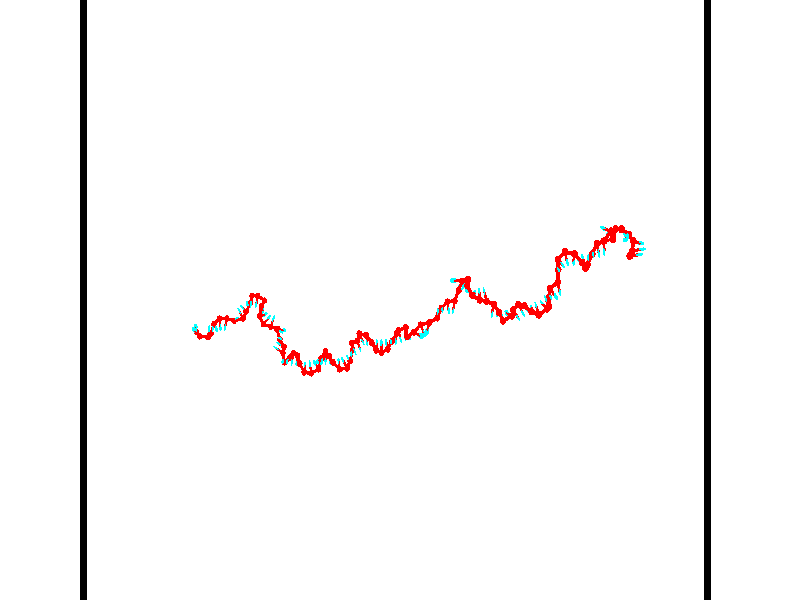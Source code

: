 // switches for output
#declare DRAW_BASES = 1; // possible values are 0, 1; only relevant for DNA ribbons
#declare DRAW_BASES_TYPE = 3; // possible values are 1, 2, 3; only relevant for DNA ribbons
#declare DRAW_FOG = 0; // set to 1 to enable fog

#include "colors.inc"

#include "transforms.inc"
background { rgb <1, 1, 1>}

#default {
   normal{
       ripples 0.25
       frequency 0.20
       turbulence 0.2
       lambda 5
   }
	finish {
		phong 0.1
		phong_size 40.
	}
}

// original window dimensions: 1024x640


// camera settings

camera {
	sky <-0, 1, 0>
	up <-0, 1, 0>
	right 1.6 * <0.99995, 0, 0.00999983>
	location <54.4867, 55, 106.329>
	look_at <55, 55, 55.0001>
	direction <0.513302, 0, -51.3289>
	angle 67.0682
}


# declare cpy_camera_pos = <54.4867, 55, 106.329>;
# if (DRAW_FOG = 1)
fog {
	fog_type 2
	up vnormalize(cpy_camera_pos)
	color rgbt<1,1,1,0.3>
	distance 1e-5
	fog_alt 3e-3
	fog_offset 88
}
# end


// LIGHTS

# declare lum = 6;
global_settings {
	ambient_light rgb lum * <0.05, 0.05, 0.05>
	max_trace_level 15
}# declare cpy_direct_light_amount = 0.25;
light_source
{	1000 * <-0.98995, -1, 1.00995>,
	rgb lum * cpy_direct_light_amount
	parallel
}

light_source
{	1000 * <0.98995, 1, -1.00995>,
	rgb lum * cpy_direct_light_amount
	parallel
}

// strand 0

// nucleotide -1

// particle -1
sphere {
	<36.052189, 52.527634, 49.836475> 0.250000
	pigment { color rgbt <1,0,0,0> }
	no_shadow
}
cylinder {
	<36.110706, 52.789009, 50.133556>,  <36.145817, 52.945835, 50.311806>, 0.100000
	pigment { color rgbt <1,0,0,0> }
	no_shadow
}
cylinder {
	<36.110706, 52.789009, 50.133556>,  <36.052189, 52.527634, 49.836475>, 0.100000
	pigment { color rgbt <1,0,0,0> }
	no_shadow
}

// particle -1
sphere {
	<36.110706, 52.789009, 50.133556> 0.100000
	pigment { color rgbt <1,0,0,0> }
	no_shadow
}
sphere {
	0, 1
	scale<0.080000,0.200000,0.300000>
	matrix <-0.233045, -0.706886, 0.667834,
		0.961398, -0.270786, 0.048865,
		0.146298, 0.653442, 0.742705,
		36.154594, 52.985043, 50.356369>
	pigment { color rgbt <0,1,1,0> }
	no_shadow
}
cylinder {
	<36.538456, 52.206230, 50.366543>,  <36.052189, 52.527634, 49.836475>, 0.130000
	pigment { color rgbt <1,0,0,0> }
	no_shadow
}

// nucleotide -1

// particle -1
sphere {
	<36.538456, 52.206230, 50.366543> 0.250000
	pigment { color rgbt <1,0,0,0> }
	no_shadow
}
cylinder {
	<36.323513, 52.488117, 50.551849>,  <36.194546, 52.657249, 50.663033>, 0.100000
	pigment { color rgbt <1,0,0,0> }
	no_shadow
}
cylinder {
	<36.323513, 52.488117, 50.551849>,  <36.538456, 52.206230, 50.366543>, 0.100000
	pigment { color rgbt <1,0,0,0> }
	no_shadow
}

// particle -1
sphere {
	<36.323513, 52.488117, 50.551849> 0.100000
	pigment { color rgbt <1,0,0,0> }
	no_shadow
}
sphere {
	0, 1
	scale<0.080000,0.200000,0.300000>
	matrix <-0.066890, -0.583204, 0.809567,
		0.840695, 0.404042, 0.360530,
		-0.537361, 0.704715, 0.463270,
		36.162304, 52.699532, 50.690830>
	pigment { color rgbt <0,1,1,0> }
	no_shadow
}
cylinder {
	<37.331554, 52.139366, 50.427635>,  <36.538456, 52.206230, 50.366543>, 0.130000
	pigment { color rgbt <1,0,0,0> }
	no_shadow
}

// nucleotide -1

// particle -1
sphere {
	<37.331554, 52.139366, 50.427635> 0.250000
	pigment { color rgbt <1,0,0,0> }
	no_shadow
}
cylinder {
	<37.419075, 52.508659, 50.553978>,  <37.471588, 52.730236, 50.629784>, 0.100000
	pigment { color rgbt <1,0,0,0> }
	no_shadow
}
cylinder {
	<37.419075, 52.508659, 50.553978>,  <37.331554, 52.139366, 50.427635>, 0.100000
	pigment { color rgbt <1,0,0,0> }
	no_shadow
}

// particle -1
sphere {
	<37.419075, 52.508659, 50.553978> 0.100000
	pigment { color rgbt <1,0,0,0> }
	no_shadow
}
sphere {
	0, 1
	scale<0.080000,0.200000,0.300000>
	matrix <0.857610, -0.027547, -0.513562,
		-0.465437, 0.383247, -0.797803,
		0.218798, 0.923235, 0.315855,
		37.484715, 52.785629, 50.648735>
	pigment { color rgbt <0,1,1,0> }
	no_shadow
}
cylinder {
	<37.412739, 52.406052, 49.838825>,  <37.331554, 52.139366, 50.427635>, 0.130000
	pigment { color rgbt <1,0,0,0> }
	no_shadow
}

// nucleotide -1

// particle -1
sphere {
	<37.412739, 52.406052, 49.838825> 0.250000
	pigment { color rgbt <1,0,0,0> }
	no_shadow
}
cylinder {
	<37.587418, 52.607086, 50.137276>,  <37.692226, 52.727707, 50.316345>, 0.100000
	pigment { color rgbt <1,0,0,0> }
	no_shadow
}
cylinder {
	<37.587418, 52.607086, 50.137276>,  <37.412739, 52.406052, 49.838825>, 0.100000
	pigment { color rgbt <1,0,0,0> }
	no_shadow
}

// particle -1
sphere {
	<37.587418, 52.607086, 50.137276> 0.100000
	pigment { color rgbt <1,0,0,0> }
	no_shadow
}
sphere {
	0, 1
	scale<0.080000,0.200000,0.300000>
	matrix <0.874817, -0.043877, -0.482462,
		-0.209739, 0.863415, -0.458828,
		0.436697, 0.502582, 0.746128,
		37.718426, 52.757862, 50.361115>
	pigment { color rgbt <0,1,1,0> }
	no_shadow
}
cylinder {
	<37.646824, 53.121948, 49.682838>,  <37.412739, 52.406052, 49.838825>, 0.130000
	pigment { color rgbt <1,0,0,0> }
	no_shadow
}

// nucleotide -1

// particle -1
sphere {
	<37.646824, 53.121948, 49.682838> 0.250000
	pigment { color rgbt <1,0,0,0> }
	no_shadow
}
cylinder {
	<37.852623, 52.903915, 49.947617>,  <37.976105, 52.773098, 50.106483>, 0.100000
	pigment { color rgbt <1,0,0,0> }
	no_shadow
}
cylinder {
	<37.852623, 52.903915, 49.947617>,  <37.646824, 53.121948, 49.682838>, 0.100000
	pigment { color rgbt <1,0,0,0> }
	no_shadow
}

// particle -1
sphere {
	<37.852623, 52.903915, 49.947617> 0.100000
	pigment { color rgbt <1,0,0,0> }
	no_shadow
}
sphere {
	0, 1
	scale<0.080000,0.200000,0.300000>
	matrix <0.801481, 0.031271, -0.597202,
		0.304823, 0.837801, 0.452960,
		0.514501, -0.545080, 0.661949,
		38.006973, 52.740391, 50.146202>
	pigment { color rgbt <0,1,1,0> }
	no_shadow
}
cylinder {
	<38.231514, 53.560848, 49.922192>,  <37.646824, 53.121948, 49.682838>, 0.130000
	pigment { color rgbt <1,0,0,0> }
	no_shadow
}

// nucleotide -1

// particle -1
sphere {
	<38.231514, 53.560848, 49.922192> 0.250000
	pigment { color rgbt <1,0,0,0> }
	no_shadow
}
cylinder {
	<38.276859, 53.163506, 49.930092>,  <38.304066, 52.925098, 49.934830>, 0.100000
	pigment { color rgbt <1,0,0,0> }
	no_shadow
}
cylinder {
	<38.276859, 53.163506, 49.930092>,  <38.231514, 53.560848, 49.922192>, 0.100000
	pigment { color rgbt <1,0,0,0> }
	no_shadow
}

// particle -1
sphere {
	<38.276859, 53.163506, 49.930092> 0.100000
	pigment { color rgbt <1,0,0,0> }
	no_shadow
}
sphere {
	0, 1
	scale<0.080000,0.200000,0.300000>
	matrix <0.754498, 0.073142, -0.652214,
		0.646437, 0.088839, 0.757778,
		0.113367, -0.993357, 0.019747,
		38.310871, 52.865498, 49.936016>
	pigment { color rgbt <0,1,1,0> }
	no_shadow
}
cylinder {
	<38.839085, 53.555458, 49.685265>,  <38.231514, 53.560848, 49.922192>, 0.130000
	pigment { color rgbt <1,0,0,0> }
	no_shadow
}

// nucleotide -1

// particle -1
sphere {
	<38.839085, 53.555458, 49.685265> 0.250000
	pigment { color rgbt <1,0,0,0> }
	no_shadow
}
cylinder {
	<38.748257, 53.165943, 49.679985>,  <38.693760, 52.932232, 49.676819>, 0.100000
	pigment { color rgbt <1,0,0,0> }
	no_shadow
}
cylinder {
	<38.748257, 53.165943, 49.679985>,  <38.839085, 53.555458, 49.685265>, 0.100000
	pigment { color rgbt <1,0,0,0> }
	no_shadow
}

// particle -1
sphere {
	<38.748257, 53.165943, 49.679985> 0.100000
	pigment { color rgbt <1,0,0,0> }
	no_shadow
}
sphere {
	0, 1
	scale<0.080000,0.200000,0.300000>
	matrix <0.853820, -0.192542, -0.483652,
		0.468434, -0.121089, 0.875161,
		-0.227070, -0.973789, -0.013194,
		38.680134, 52.873806, 49.676025>
	pigment { color rgbt <0,1,1,0> }
	no_shadow
}
cylinder {
	<39.417519, 53.371307, 49.240025>,  <38.839085, 53.555458, 49.685265>, 0.130000
	pigment { color rgbt <1,0,0,0> }
	no_shadow
}

// nucleotide -1

// particle -1
sphere {
	<39.417519, 53.371307, 49.240025> 0.250000
	pigment { color rgbt <1,0,0,0> }
	no_shadow
}
cylinder {
	<39.629101, 53.492901, 49.556961>,  <39.756050, 53.565857, 49.747124>, 0.100000
	pigment { color rgbt <1,0,0,0> }
	no_shadow
}
cylinder {
	<39.629101, 53.492901, 49.556961>,  <39.417519, 53.371307, 49.240025>, 0.100000
	pigment { color rgbt <1,0,0,0> }
	no_shadow
}

// particle -1
sphere {
	<39.629101, 53.492901, 49.556961> 0.100000
	pigment { color rgbt <1,0,0,0> }
	no_shadow
}
sphere {
	0, 1
	scale<0.080000,0.200000,0.300000>
	matrix <-0.358404, 0.926317, -0.116117,
		-0.769258, -0.222559, 0.598925,
		0.528952, 0.303980, 0.792342,
		39.787785, 53.584095, 49.794662>
	pigment { color rgbt <0,1,1,0> }
	no_shadow
}
cylinder {
	<40.225136, 53.542900, 49.110603>,  <39.417519, 53.371307, 49.240025>, 0.130000
	pigment { color rgbt <1,0,0,0> }
	no_shadow
}

// nucleotide -1

// particle -1
sphere {
	<40.225136, 53.542900, 49.110603> 0.250000
	pigment { color rgbt <1,0,0,0> }
	no_shadow
}
cylinder {
	<40.026112, 53.888042, 49.146202>,  <39.906696, 54.095127, 49.167561>, 0.100000
	pigment { color rgbt <1,0,0,0> }
	no_shadow
}
cylinder {
	<40.026112, 53.888042, 49.146202>,  <40.225136, 53.542900, 49.110603>, 0.100000
	pigment { color rgbt <1,0,0,0> }
	no_shadow
}

// particle -1
sphere {
	<40.026112, 53.888042, 49.146202> 0.100000
	pigment { color rgbt <1,0,0,0> }
	no_shadow
}
sphere {
	0, 1
	scale<0.080000,0.200000,0.300000>
	matrix <0.852901, 0.505343, -0.131104,
		-0.158098, 0.010674, -0.987366,
		-0.497559, 0.862852, 0.088997,
		39.876842, 54.146896, 49.172901>
	pigment { color rgbt <0,1,1,0> }
	no_shadow
}
cylinder {
	<40.380867, 54.079258, 48.615562>,  <40.225136, 53.542900, 49.110603>, 0.130000
	pigment { color rgbt <1,0,0,0> }
	no_shadow
}

// nucleotide -1

// particle -1
sphere {
	<40.380867, 54.079258, 48.615562> 0.250000
	pigment { color rgbt <1,0,0,0> }
	no_shadow
}
cylinder {
	<40.241829, 54.281055, 48.931705>,  <40.158405, 54.402134, 49.121391>, 0.100000
	pigment { color rgbt <1,0,0,0> }
	no_shadow
}
cylinder {
	<40.241829, 54.281055, 48.931705>,  <40.380867, 54.079258, 48.615562>, 0.100000
	pigment { color rgbt <1,0,0,0> }
	no_shadow
}

// particle -1
sphere {
	<40.241829, 54.281055, 48.931705> 0.100000
	pigment { color rgbt <1,0,0,0> }
	no_shadow
}
sphere {
	0, 1
	scale<0.080000,0.200000,0.300000>
	matrix <0.835908, 0.548593, 0.017450,
		-0.424780, 0.666730, -0.612399,
		-0.347592, 0.504496, 0.790356,
		40.137550, 54.432404, 49.168812>
	pigment { color rgbt <0,1,1,0> }
	no_shadow
}
cylinder {
	<40.792473, 54.769287, 48.502373>,  <40.380867, 54.079258, 48.615562>, 0.130000
	pigment { color rgbt <1,0,0,0> }
	no_shadow
}

// nucleotide -1

// particle -1
sphere {
	<40.792473, 54.769287, 48.502373> 0.250000
	pigment { color rgbt <1,0,0,0> }
	no_shadow
}
cylinder {
	<40.706593, 54.732986, 48.891354>,  <40.655064, 54.711205, 49.124744>, 0.100000
	pigment { color rgbt <1,0,0,0> }
	no_shadow
}
cylinder {
	<40.706593, 54.732986, 48.891354>,  <40.792473, 54.769287, 48.502373>, 0.100000
	pigment { color rgbt <1,0,0,0> }
	no_shadow
}

// particle -1
sphere {
	<40.706593, 54.732986, 48.891354> 0.100000
	pigment { color rgbt <1,0,0,0> }
	no_shadow
}
sphere {
	0, 1
	scale<0.080000,0.200000,0.300000>
	matrix <0.942086, 0.243406, 0.230711,
		-0.257639, 0.965669, 0.033238,
		-0.214701, -0.090753, 0.972454,
		40.642181, 54.705761, 49.183090>
	pigment { color rgbt <0,1,1,0> }
	no_shadow
}
cylinder {
	<41.036438, 55.331432, 49.006168>,  <40.792473, 54.769287, 48.502373>, 0.130000
	pigment { color rgbt <1,0,0,0> }
	no_shadow
}

// nucleotide -1

// particle -1
sphere {
	<41.036438, 55.331432, 49.006168> 0.250000
	pigment { color rgbt <1,0,0,0> }
	no_shadow
}
cylinder {
	<41.005932, 54.955193, 49.138508>,  <40.987629, 54.729450, 49.217911>, 0.100000
	pigment { color rgbt <1,0,0,0> }
	no_shadow
}
cylinder {
	<41.005932, 54.955193, 49.138508>,  <41.036438, 55.331432, 49.006168>, 0.100000
	pigment { color rgbt <1,0,0,0> }
	no_shadow
}

// particle -1
sphere {
	<41.005932, 54.955193, 49.138508> 0.100000
	pigment { color rgbt <1,0,0,0> }
	no_shadow
}
sphere {
	0, 1
	scale<0.080000,0.200000,0.300000>
	matrix <0.996992, -0.076535, 0.012219,
		0.013828, 0.330783, 0.943606,
		-0.076261, -0.940598, 0.330846,
		40.983055, 54.673012, 49.237762>
	pigment { color rgbt <0,1,1,0> }
	no_shadow
}
cylinder {
	<41.660568, 55.336102, 49.363625>,  <41.036438, 55.331432, 49.006168>, 0.130000
	pigment { color rgbt <1,0,0,0> }
	no_shadow
}

// nucleotide -1

// particle -1
sphere {
	<41.660568, 55.336102, 49.363625> 0.250000
	pigment { color rgbt <1,0,0,0> }
	no_shadow
}
cylinder {
	<41.571518, 54.947720, 49.328575>,  <41.518089, 54.714691, 49.307545>, 0.100000
	pigment { color rgbt <1,0,0,0> }
	no_shadow
}
cylinder {
	<41.571518, 54.947720, 49.328575>,  <41.660568, 55.336102, 49.363625>, 0.100000
	pigment { color rgbt <1,0,0,0> }
	no_shadow
}

// particle -1
sphere {
	<41.571518, 54.947720, 49.328575> 0.100000
	pigment { color rgbt <1,0,0,0> }
	no_shadow
}
sphere {
	0, 1
	scale<0.080000,0.200000,0.300000>
	matrix <0.973003, -0.226900, 0.042203,
		-0.060860, -0.075867, 0.995259,
		-0.222622, -0.970959, -0.087627,
		41.504730, 54.656433, 49.302288>
	pigment { color rgbt <0,1,1,0> }
	no_shadow
}
cylinder {
	<42.324448, 54.958420, 49.559166>,  <41.660568, 55.336102, 49.363625>, 0.130000
	pigment { color rgbt <1,0,0,0> }
	no_shadow
}

// nucleotide -1

// particle -1
sphere {
	<42.324448, 54.958420, 49.559166> 0.250000
	pigment { color rgbt <1,0,0,0> }
	no_shadow
}
cylinder {
	<42.099548, 54.644535, 49.454781>,  <41.964607, 54.456203, 49.392151>, 0.100000
	pigment { color rgbt <1,0,0,0> }
	no_shadow
}
cylinder {
	<42.099548, 54.644535, 49.454781>,  <42.324448, 54.958420, 49.559166>, 0.100000
	pigment { color rgbt <1,0,0,0> }
	no_shadow
}

// particle -1
sphere {
	<42.099548, 54.644535, 49.454781> 0.100000
	pigment { color rgbt <1,0,0,0> }
	no_shadow
}
sphere {
	0, 1
	scale<0.080000,0.200000,0.300000>
	matrix <0.776157, -0.609648, 0.160963,
		-0.285406, -0.112049, 0.951834,
		-0.562248, -0.784713, -0.260965,
		41.930874, 54.409122, 49.376492>
	pigment { color rgbt <0,1,1,0> }
	no_shadow
}
cylinder {
	<42.171970, 54.493362, 50.178810>,  <42.324448, 54.958420, 49.559166>, 0.130000
	pigment { color rgbt <1,0,0,0> }
	no_shadow
}

// nucleotide -1

// particle -1
sphere {
	<42.171970, 54.493362, 50.178810> 0.250000
	pigment { color rgbt <1,0,0,0> }
	no_shadow
}
cylinder {
	<42.177055, 54.292805, 49.832760>,  <42.180107, 54.172470, 49.625130>, 0.100000
	pigment { color rgbt <1,0,0,0> }
	no_shadow
}
cylinder {
	<42.177055, 54.292805, 49.832760>,  <42.171970, 54.493362, 50.178810>, 0.100000
	pigment { color rgbt <1,0,0,0> }
	no_shadow
}

// particle -1
sphere {
	<42.177055, 54.292805, 49.832760> 0.100000
	pigment { color rgbt <1,0,0,0> }
	no_shadow
}
sphere {
	0, 1
	scale<0.080000,0.200000,0.300000>
	matrix <0.824529, -0.484202, 0.292745,
		-0.565676, -0.717041, 0.407261,
		0.012713, -0.501398, -0.865123,
		42.180870, 54.142384, 49.573223>
	pigment { color rgbt <0,1,1,0> }
	no_shadow
}
cylinder {
	<42.044701, 53.738453, 50.287601>,  <42.171970, 54.493362, 50.178810>, 0.130000
	pigment { color rgbt <1,0,0,0> }
	no_shadow
}

// nucleotide -1

// particle -1
sphere {
	<42.044701, 53.738453, 50.287601> 0.250000
	pigment { color rgbt <1,0,0,0> }
	no_shadow
}
cylinder {
	<42.265163, 53.819969, 49.963947>,  <42.397442, 53.868877, 49.769756>, 0.100000
	pigment { color rgbt <1,0,0,0> }
	no_shadow
}
cylinder {
	<42.265163, 53.819969, 49.963947>,  <42.044701, 53.738453, 50.287601>, 0.100000
	pigment { color rgbt <1,0,0,0> }
	no_shadow
}

// particle -1
sphere {
	<42.265163, 53.819969, 49.963947> 0.100000
	pigment { color rgbt <1,0,0,0> }
	no_shadow
}
sphere {
	0, 1
	scale<0.080000,0.200000,0.300000>
	matrix <0.766455, -0.506940, 0.394410,
		-0.329806, -0.837546, -0.435598,
		0.551159, 0.203787, -0.809132,
		42.430511, 53.881104, 49.721207>
	pigment { color rgbt <0,1,1,0> }
	no_shadow
}
cylinder {
	<42.340347, 53.125618, 50.104813>,  <42.044701, 53.738453, 50.287601>, 0.130000
	pigment { color rgbt <1,0,0,0> }
	no_shadow
}

// nucleotide -1

// particle -1
sphere {
	<42.340347, 53.125618, 50.104813> 0.250000
	pigment { color rgbt <1,0,0,0> }
	no_shadow
}
cylinder {
	<42.599960, 53.405163, 49.984577>,  <42.755730, 53.572887, 49.912437>, 0.100000
	pigment { color rgbt <1,0,0,0> }
	no_shadow
}
cylinder {
	<42.599960, 53.405163, 49.984577>,  <42.340347, 53.125618, 50.104813>, 0.100000
	pigment { color rgbt <1,0,0,0> }
	no_shadow
}

// particle -1
sphere {
	<42.599960, 53.405163, 49.984577> 0.100000
	pigment { color rgbt <1,0,0,0> }
	no_shadow
}
sphere {
	0, 1
	scale<0.080000,0.200000,0.300000>
	matrix <0.757704, -0.558452, 0.337662,
		0.068116, -0.446908, -0.891983,
		0.649033, 0.698860, -0.300584,
		42.794670, 53.614822, 49.894402>
	pigment { color rgbt <0,1,1,0> }
	no_shadow
}
cylinder {
	<42.981773, 52.913044, 49.779392>,  <42.340347, 53.125618, 50.104813>, 0.130000
	pigment { color rgbt <1,0,0,0> }
	no_shadow
}

// nucleotide -1

// particle -1
sphere {
	<42.981773, 52.913044, 49.779392> 0.250000
	pigment { color rgbt <1,0,0,0> }
	no_shadow
}
cylinder {
	<43.134003, 53.272476, 49.866768>,  <43.225342, 53.488136, 49.919193>, 0.100000
	pigment { color rgbt <1,0,0,0> }
	no_shadow
}
cylinder {
	<43.134003, 53.272476, 49.866768>,  <42.981773, 52.913044, 49.779392>, 0.100000
	pigment { color rgbt <1,0,0,0> }
	no_shadow
}

// particle -1
sphere {
	<43.134003, 53.272476, 49.866768> 0.100000
	pigment { color rgbt <1,0,0,0> }
	no_shadow
}
sphere {
	0, 1
	scale<0.080000,0.200000,0.300000>
	matrix <0.870539, -0.427817, 0.243177,
		0.311967, 0.097615, -0.945065,
		0.380577, 0.898579, 0.218442,
		43.248177, 53.542049, 49.932301>
	pigment { color rgbt <0,1,1,0> }
	no_shadow
}
cylinder {
	<43.545238, 52.736362, 49.349129>,  <42.981773, 52.913044, 49.779392>, 0.130000
	pigment { color rgbt <1,0,0,0> }
	no_shadow
}

// nucleotide -1

// particle -1
sphere {
	<43.545238, 52.736362, 49.349129> 0.250000
	pigment { color rgbt <1,0,0,0> }
	no_shadow
}
cylinder {
	<43.801365, 52.654488, 49.052994>,  <43.955040, 52.605362, 48.875313>, 0.100000
	pigment { color rgbt <1,0,0,0> }
	no_shadow
}
cylinder {
	<43.801365, 52.654488, 49.052994>,  <43.545238, 52.736362, 49.349129>, 0.100000
	pigment { color rgbt <1,0,0,0> }
	no_shadow
}

// particle -1
sphere {
	<43.801365, 52.654488, 49.052994> 0.100000
	pigment { color rgbt <1,0,0,0> }
	no_shadow
}
sphere {
	0, 1
	scale<0.080000,0.200000,0.300000>
	matrix <0.485234, -0.639367, 0.596454,
		-0.595436, -0.741155, -0.310073,
		0.640316, -0.204692, -0.740336,
		43.993462, 52.593079, 48.830894>
	pigment { color rgbt <0,1,1,0> }
	no_shadow
}
cylinder {
	<43.600018, 52.726166, 50.105850>,  <43.545238, 52.736362, 49.349129>, 0.130000
	pigment { color rgbt <1,0,0,0> }
	no_shadow
}

// nucleotide -1

// particle -1
sphere {
	<43.600018, 52.726166, 50.105850> 0.250000
	pigment { color rgbt <1,0,0,0> }
	no_shadow
}
cylinder {
	<43.877491, 52.631653, 50.378021>,  <44.043976, 52.574947, 50.541325>, 0.100000
	pigment { color rgbt <1,0,0,0> }
	no_shadow
}
cylinder {
	<43.877491, 52.631653, 50.378021>,  <43.600018, 52.726166, 50.105850>, 0.100000
	pigment { color rgbt <1,0,0,0> }
	no_shadow
}

// particle -1
sphere {
	<43.877491, 52.631653, 50.378021> 0.100000
	pigment { color rgbt <1,0,0,0> }
	no_shadow
}
sphere {
	0, 1
	scale<0.080000,0.200000,0.300000>
	matrix <-0.525609, -0.811956, 0.253895,
		0.492484, -0.533759, -0.687431,
		0.693682, -0.236281, 0.680424,
		44.085594, 52.560768, 50.582150>
	pigment { color rgbt <0,1,1,0> }
	no_shadow
}
cylinder {
	<43.858585, 51.942959, 49.992680>,  <43.600018, 52.726166, 50.105850>, 0.130000
	pigment { color rgbt <1,0,0,0> }
	no_shadow
}

// nucleotide -1

// particle -1
sphere {
	<43.858585, 51.942959, 49.992680> 0.250000
	pigment { color rgbt <1,0,0,0> }
	no_shadow
}
cylinder {
	<43.936516, 52.007954, 50.379593>,  <43.983276, 52.046951, 50.611740>, 0.100000
	pigment { color rgbt <1,0,0,0> }
	no_shadow
}
cylinder {
	<43.936516, 52.007954, 50.379593>,  <43.858585, 51.942959, 49.992680>, 0.100000
	pigment { color rgbt <1,0,0,0> }
	no_shadow
}

// particle -1
sphere {
	<43.936516, 52.007954, 50.379593> 0.100000
	pigment { color rgbt <1,0,0,0> }
	no_shadow
}
sphere {
	0, 1
	scale<0.080000,0.200000,0.300000>
	matrix <-0.394235, -0.890042, 0.228920,
		0.898120, -0.425938, -0.109347,
		0.194829, 0.162489, 0.967284,
		43.994965, 52.056702, 50.669777>
	pigment { color rgbt <0,1,1,0> }
	no_shadow
}
cylinder {
	<44.291355, 51.373318, 50.225468>,  <43.858585, 51.942959, 49.992680>, 0.130000
	pigment { color rgbt <1,0,0,0> }
	no_shadow
}

// nucleotide -1

// particle -1
sphere {
	<44.291355, 51.373318, 50.225468> 0.250000
	pigment { color rgbt <1,0,0,0> }
	no_shadow
}
cylinder {
	<44.077122, 51.530029, 50.524708>,  <43.948582, 51.624054, 50.704254>, 0.100000
	pigment { color rgbt <1,0,0,0> }
	no_shadow
}
cylinder {
	<44.077122, 51.530029, 50.524708>,  <44.291355, 51.373318, 50.225468>, 0.100000
	pigment { color rgbt <1,0,0,0> }
	no_shadow
}

// particle -1
sphere {
	<44.077122, 51.530029, 50.524708> 0.100000
	pigment { color rgbt <1,0,0,0> }
	no_shadow
}
sphere {
	0, 1
	scale<0.080000,0.200000,0.300000>
	matrix <-0.486880, -0.867073, 0.105507,
		0.689995, -0.307729, 0.655141,
		-0.535588, 0.391775, 0.748103,
		43.916447, 51.647560, 50.749138>
	pigment { color rgbt <0,1,1,0> }
	no_shadow
}
cylinder {
	<44.300030, 50.969269, 50.873974>,  <44.291355, 51.373318, 50.225468>, 0.130000
	pigment { color rgbt <1,0,0,0> }
	no_shadow
}

// nucleotide -1

// particle -1
sphere {
	<44.300030, 50.969269, 50.873974> 0.250000
	pigment { color rgbt <1,0,0,0> }
	no_shadow
}
cylinder {
	<43.952526, 51.166893, 50.860321>,  <43.744022, 51.285469, 50.852131>, 0.100000
	pigment { color rgbt <1,0,0,0> }
	no_shadow
}
cylinder {
	<43.952526, 51.166893, 50.860321>,  <44.300030, 50.969269, 50.873974>, 0.100000
	pigment { color rgbt <1,0,0,0> }
	no_shadow
}

// particle -1
sphere {
	<43.952526, 51.166893, 50.860321> 0.100000
	pigment { color rgbt <1,0,0,0> }
	no_shadow
}
sphere {
	0, 1
	scale<0.080000,0.200000,0.300000>
	matrix <-0.486294, -0.838003, 0.247525,
		0.093692, 0.231636, 0.968280,
		-0.868758, 0.494060, -0.034129,
		43.691898, 51.315109, 50.850082>
	pigment { color rgbt <0,1,1,0> }
	no_shadow
}
cylinder {
	<44.497826, 50.254089, 51.122150>,  <44.300030, 50.969269, 50.873974>, 0.130000
	pigment { color rgbt <1,0,0,0> }
	no_shadow
}

// nucleotide -1

// particle -1
sphere {
	<44.497826, 50.254089, 51.122150> 0.250000
	pigment { color rgbt <1,0,0,0> }
	no_shadow
}
cylinder {
	<44.473503, 50.322201, 51.515556>,  <44.458908, 50.363068, 51.751602>, 0.100000
	pigment { color rgbt <1,0,0,0> }
	no_shadow
}
cylinder {
	<44.473503, 50.322201, 51.515556>,  <44.497826, 50.254089, 51.122150>, 0.100000
	pigment { color rgbt <1,0,0,0> }
	no_shadow
}

// particle -1
sphere {
	<44.473503, 50.322201, 51.515556> 0.100000
	pigment { color rgbt <1,0,0,0> }
	no_shadow
}
sphere {
	0, 1
	scale<0.080000,0.200000,0.300000>
	matrix <0.984805, -0.150344, 0.086920,
		0.162667, 0.973859, -0.158550,
		-0.060811, 0.170280, 0.983518,
		44.455261, 50.373283, 51.810612>
	pigment { color rgbt <0,1,1,0> }
	no_shadow
}
cylinder {
	<44.996655, 50.627285, 51.257324>,  <44.497826, 50.254089, 51.122150>, 0.130000
	pigment { color rgbt <1,0,0,0> }
	no_shadow
}

// nucleotide -1

// particle -1
sphere {
	<44.996655, 50.627285, 51.257324> 0.250000
	pigment { color rgbt <1,0,0,0> }
	no_shadow
}
cylinder {
	<44.936176, 50.491505, 51.628681>,  <44.899891, 50.410034, 51.851494>, 0.100000
	pigment { color rgbt <1,0,0,0> }
	no_shadow
}
cylinder {
	<44.936176, 50.491505, 51.628681>,  <44.996655, 50.627285, 51.257324>, 0.100000
	pigment { color rgbt <1,0,0,0> }
	no_shadow
}

// particle -1
sphere {
	<44.936176, 50.491505, 51.628681> 0.100000
	pigment { color rgbt <1,0,0,0> }
	no_shadow
}
sphere {
	0, 1
	scale<0.080000,0.200000,0.300000>
	matrix <0.987941, -0.083572, 0.130338,
		0.033344, 0.936902, 0.347997,
		-0.151197, -0.339455, 0.928391,
		44.890816, 50.389668, 51.907200>
	pigment { color rgbt <0,1,1,0> }
	no_shadow
}
cylinder {
	<45.385330, 50.996773, 51.670105>,  <44.996655, 50.627285, 51.257324>, 0.130000
	pigment { color rgbt <1,0,0,0> }
	no_shadow
}

// nucleotide -1

// particle -1
sphere {
	<45.385330, 50.996773, 51.670105> 0.250000
	pigment { color rgbt <1,0,0,0> }
	no_shadow
}
cylinder {
	<45.323521, 50.616013, 51.775940>,  <45.286434, 50.387554, 51.839439>, 0.100000
	pigment { color rgbt <1,0,0,0> }
	no_shadow
}
cylinder {
	<45.323521, 50.616013, 51.775940>,  <45.385330, 50.996773, 51.670105>, 0.100000
	pigment { color rgbt <1,0,0,0> }
	no_shadow
}

// particle -1
sphere {
	<45.323521, 50.616013, 51.775940> 0.100000
	pigment { color rgbt <1,0,0,0> }
	no_shadow
}
sphere {
	0, 1
	scale<0.080000,0.200000,0.300000>
	matrix <0.985914, -0.131215, 0.103715,
		-0.064009, 0.276885, 0.958769,
		-0.154522, -0.951902, 0.264585,
		45.277164, 50.330441, 51.855316>
	pigment { color rgbt <0,1,1,0> }
	no_shadow
}
cylinder {
	<45.844826, 50.857502, 52.264271>,  <45.385330, 50.996773, 51.670105>, 0.130000
	pigment { color rgbt <1,0,0,0> }
	no_shadow
}

// nucleotide -1

// particle -1
sphere {
	<45.844826, 50.857502, 52.264271> 0.250000
	pigment { color rgbt <1,0,0,0> }
	no_shadow
}
cylinder {
	<45.770481, 50.542374, 52.029396>,  <45.725876, 50.353294, 51.888470>, 0.100000
	pigment { color rgbt <1,0,0,0> }
	no_shadow
}
cylinder {
	<45.770481, 50.542374, 52.029396>,  <45.844826, 50.857502, 52.264271>, 0.100000
	pigment { color rgbt <1,0,0,0> }
	no_shadow
}

// particle -1
sphere {
	<45.770481, 50.542374, 52.029396> 0.100000
	pigment { color rgbt <1,0,0,0> }
	no_shadow
}
sphere {
	0, 1
	scale<0.080000,0.200000,0.300000>
	matrix <0.940391, -0.315848, 0.126118,
		-0.284821, -0.528745, 0.799566,
		-0.185857, -0.787825, -0.587187,
		45.714725, 50.306026, 51.853241>
	pigment { color rgbt <0,1,1,0> }
	no_shadow
}
cylinder {
	<46.114849, 50.297916, 52.619865>,  <45.844826, 50.857502, 52.264271>, 0.130000
	pigment { color rgbt <1,0,0,0> }
	no_shadow
}

// nucleotide -1

// particle -1
sphere {
	<46.114849, 50.297916, 52.619865> 0.250000
	pigment { color rgbt <1,0,0,0> }
	no_shadow
}
cylinder {
	<46.131775, 50.243084, 52.224003>,  <46.141930, 50.210186, 51.986485>, 0.100000
	pigment { color rgbt <1,0,0,0> }
	no_shadow
}
cylinder {
	<46.131775, 50.243084, 52.224003>,  <46.114849, 50.297916, 52.619865>, 0.100000
	pigment { color rgbt <1,0,0,0> }
	no_shadow
}

// particle -1
sphere {
	<46.131775, 50.243084, 52.224003> 0.100000
	pigment { color rgbt <1,0,0,0> }
	no_shadow
}
sphere {
	0, 1
	scale<0.080000,0.200000,0.300000>
	matrix <0.992142, -0.110973, 0.057788,
		-0.117747, -0.984324, 0.131309,
		0.042310, -0.137082, -0.989656,
		46.144466, 50.201958, 51.927105>
	pigment { color rgbt <0,1,1,0> }
	no_shadow
}
cylinder {
	<46.492607, 49.635880, 52.506416>,  <46.114849, 50.297916, 52.619865>, 0.130000
	pigment { color rgbt <1,0,0,0> }
	no_shadow
}

// nucleotide -1

// particle -1
sphere {
	<46.492607, 49.635880, 52.506416> 0.250000
	pigment { color rgbt <1,0,0,0> }
	no_shadow
}
cylinder {
	<46.501698, 49.918835, 52.223831>,  <46.507153, 50.088608, 52.054279>, 0.100000
	pigment { color rgbt <1,0,0,0> }
	no_shadow
}
cylinder {
	<46.501698, 49.918835, 52.223831>,  <46.492607, 49.635880, 52.506416>, 0.100000
	pigment { color rgbt <1,0,0,0> }
	no_shadow
}

// particle -1
sphere {
	<46.501698, 49.918835, 52.223831> 0.100000
	pigment { color rgbt <1,0,0,0> }
	no_shadow
}
sphere {
	0, 1
	scale<0.080000,0.200000,0.300000>
	matrix <0.980430, 0.122453, 0.154152,
		0.195553, -0.696136, -0.690763,
		0.022725, 0.707390, -0.706458,
		46.508514, 50.131050, 52.011894>
	pigment { color rgbt <0,1,1,0> }
	no_shadow
}
cylinder {
	<47.059692, 49.515209, 52.029556>,  <46.492607, 49.635880, 52.506416>, 0.130000
	pigment { color rgbt <1,0,0,0> }
	no_shadow
}

// nucleotide -1

// particle -1
sphere {
	<47.059692, 49.515209, 52.029556> 0.250000
	pigment { color rgbt <1,0,0,0> }
	no_shadow
}
cylinder {
	<46.985706, 49.908077, 52.043037>,  <46.941315, 50.143799, 52.051125>, 0.100000
	pigment { color rgbt <1,0,0,0> }
	no_shadow
}
cylinder {
	<46.985706, 49.908077, 52.043037>,  <47.059692, 49.515209, 52.029556>, 0.100000
	pigment { color rgbt <1,0,0,0> }
	no_shadow
}

// particle -1
sphere {
	<46.985706, 49.908077, 52.043037> 0.100000
	pigment { color rgbt <1,0,0,0> }
	no_shadow
}
sphere {
	0, 1
	scale<0.080000,0.200000,0.300000>
	matrix <0.971397, 0.177529, 0.157708,
		0.148912, 0.061909, -0.986911,
		-0.184968, 0.982166, 0.033702,
		46.930214, 50.202728, 52.053146>
	pigment { color rgbt <0,1,1,0> }
	no_shadow
}
cylinder {
	<47.680958, 49.782349, 51.718788>,  <47.059692, 49.515209, 52.029556>, 0.130000
	pigment { color rgbt <1,0,0,0> }
	no_shadow
}

// nucleotide -1

// particle -1
sphere {
	<47.680958, 49.782349, 51.718788> 0.250000
	pigment { color rgbt <1,0,0,0> }
	no_shadow
}
cylinder {
	<47.508286, 50.073303, 51.932167>,  <47.404682, 50.247875, 52.060192>, 0.100000
	pigment { color rgbt <1,0,0,0> }
	no_shadow
}
cylinder {
	<47.508286, 50.073303, 51.932167>,  <47.680958, 49.782349, 51.718788>, 0.100000
	pigment { color rgbt <1,0,0,0> }
	no_shadow
}

// particle -1
sphere {
	<47.508286, 50.073303, 51.932167> 0.100000
	pigment { color rgbt <1,0,0,0> }
	no_shadow
}
sphere {
	0, 1
	scale<0.080000,0.200000,0.300000>
	matrix <0.898616, 0.295392, 0.324396,
		0.078386, 0.619397, -0.781155,
		-0.431677, 0.727386, 0.533445,
		47.378784, 50.291519, 52.092201>
	pigment { color rgbt <0,1,1,0> }
	no_shadow
}
cylinder {
	<47.883091, 50.591179, 51.687477>,  <47.680958, 49.782349, 51.718788>, 0.130000
	pigment { color rgbt <1,0,0,0> }
	no_shadow
}

// nucleotide -1

// particle -1
sphere {
	<47.883091, 50.591179, 51.687477> 0.250000
	pigment { color rgbt <1,0,0,0> }
	no_shadow
}
cylinder {
	<47.757328, 50.492180, 52.054058>,  <47.681870, 50.432781, 52.274006>, 0.100000
	pigment { color rgbt <1,0,0,0> }
	no_shadow
}
cylinder {
	<47.757328, 50.492180, 52.054058>,  <47.883091, 50.591179, 51.687477>, 0.100000
	pigment { color rgbt <1,0,0,0> }
	no_shadow
}

// particle -1
sphere {
	<47.757328, 50.492180, 52.054058> 0.100000
	pigment { color rgbt <1,0,0,0> }
	no_shadow
}
sphere {
	0, 1
	scale<0.080000,0.200000,0.300000>
	matrix <0.924966, 0.137257, 0.354398,
		-0.213501, 0.959118, 0.185769,
		-0.314412, -0.247494, 0.916456,
		47.663006, 50.417931, 52.328995>
	pigment { color rgbt <0,1,1,0> }
	no_shadow
}
cylinder {
	<48.295719, 50.908188, 52.132248>,  <47.883091, 50.591179, 51.687477>, 0.130000
	pigment { color rgbt <1,0,0,0> }
	no_shadow
}

// nucleotide -1

// particle -1
sphere {
	<48.295719, 50.908188, 52.132248> 0.250000
	pigment { color rgbt <1,0,0,0> }
	no_shadow
}
cylinder {
	<48.166904, 50.620514, 52.378525>,  <48.089615, 50.447910, 52.526291>, 0.100000
	pigment { color rgbt <1,0,0,0> }
	no_shadow
}
cylinder {
	<48.166904, 50.620514, 52.378525>,  <48.295719, 50.908188, 52.132248>, 0.100000
	pigment { color rgbt <1,0,0,0> }
	no_shadow
}

// particle -1
sphere {
	<48.166904, 50.620514, 52.378525> 0.100000
	pigment { color rgbt <1,0,0,0> }
	no_shadow
}
sphere {
	0, 1
	scale<0.080000,0.200000,0.300000>
	matrix <0.932474, -0.128521, 0.337602,
		-0.163668, 0.682833, 0.712006,
		-0.322034, -0.719181, 0.615689,
		48.070293, 50.404758, 52.563232>
	pigment { color rgbt <0,1,1,0> }
	no_shadow
}
cylinder {
	<48.428181, 51.191498, 52.782330>,  <48.295719, 50.908188, 52.132248>, 0.130000
	pigment { color rgbt <1,0,0,0> }
	no_shadow
}

// nucleotide -1

// particle -1
sphere {
	<48.428181, 51.191498, 52.782330> 0.250000
	pigment { color rgbt <1,0,0,0> }
	no_shadow
}
cylinder {
	<48.423378, 50.791557, 52.777382>,  <48.420498, 50.551594, 52.774414>, 0.100000
	pigment { color rgbt <1,0,0,0> }
	no_shadow
}
cylinder {
	<48.423378, 50.791557, 52.777382>,  <48.428181, 51.191498, 52.782330>, 0.100000
	pigment { color rgbt <1,0,0,0> }
	no_shadow
}

// particle -1
sphere {
	<48.423378, 50.791557, 52.777382> 0.100000
	pigment { color rgbt <1,0,0,0> }
	no_shadow
}
sphere {
	0, 1
	scale<0.080000,0.200000,0.300000>
	matrix <0.990405, -0.013595, 0.137525,
		-0.137672, -0.010599, 0.990421,
		-0.012008, -0.999851, -0.012369,
		48.419777, 50.491600, 52.773670>
	pigment { color rgbt <0,1,1,0> }
	no_shadow
}
cylinder {
	<48.805149, 50.920662, 53.434772>,  <48.428181, 51.191498, 52.782330>, 0.130000
	pigment { color rgbt <1,0,0,0> }
	no_shadow
}

// nucleotide -1

// particle -1
sphere {
	<48.805149, 50.920662, 53.434772> 0.250000
	pigment { color rgbt <1,0,0,0> }
	no_shadow
}
cylinder {
	<48.827641, 50.643578, 53.147163>,  <48.841137, 50.477325, 52.974598>, 0.100000
	pigment { color rgbt <1,0,0,0> }
	no_shadow
}
cylinder {
	<48.827641, 50.643578, 53.147163>,  <48.805149, 50.920662, 53.434772>, 0.100000
	pigment { color rgbt <1,0,0,0> }
	no_shadow
}

// particle -1
sphere {
	<48.827641, 50.643578, 53.147163> 0.100000
	pigment { color rgbt <1,0,0,0> }
	no_shadow
}
sphere {
	0, 1
	scale<0.080000,0.200000,0.300000>
	matrix <0.994570, -0.024299, 0.101188,
		-0.087566, -0.720806, 0.687584,
		0.056229, -0.692711, -0.719020,
		48.844509, 50.435764, 52.931458>
	pigment { color rgbt <0,1,1,0> }
	no_shadow
}
cylinder {
	<49.150539, 50.484341, 53.691299>,  <48.805149, 50.920662, 53.434772>, 0.130000
	pigment { color rgbt <1,0,0,0> }
	no_shadow
}

// nucleotide -1

// particle -1
sphere {
	<49.150539, 50.484341, 53.691299> 0.250000
	pigment { color rgbt <1,0,0,0> }
	no_shadow
}
cylinder {
	<49.194397, 50.461555, 53.294365>,  <49.220711, 50.447884, 53.056206>, 0.100000
	pigment { color rgbt <1,0,0,0> }
	no_shadow
}
cylinder {
	<49.194397, 50.461555, 53.294365>,  <49.150539, 50.484341, 53.691299>, 0.100000
	pigment { color rgbt <1,0,0,0> }
	no_shadow
}

// particle -1
sphere {
	<49.194397, 50.461555, 53.294365> 0.100000
	pigment { color rgbt <1,0,0,0> }
	no_shadow
}
sphere {
	0, 1
	scale<0.080000,0.200000,0.300000>
	matrix <0.977311, 0.188196, 0.097183,
		0.181218, -0.980478, 0.076306,
		0.109647, -0.056963, -0.992337,
		49.227291, 50.444466, 52.996662>
	pigment { color rgbt <0,1,1,0> }
	no_shadow
}
cylinder {
	<49.719471, 49.962883, 53.481178>,  <49.150539, 50.484341, 53.691299>, 0.130000
	pigment { color rgbt <1,0,0,0> }
	no_shadow
}

// nucleotide -1

// particle -1
sphere {
	<49.719471, 49.962883, 53.481178> 0.250000
	pigment { color rgbt <1,0,0,0> }
	no_shadow
}
cylinder {
	<49.666451, 50.264931, 53.224361>,  <49.634640, 50.446159, 53.070271>, 0.100000
	pigment { color rgbt <1,0,0,0> }
	no_shadow
}
cylinder {
	<49.666451, 50.264931, 53.224361>,  <49.719471, 49.962883, 53.481178>, 0.100000
	pigment { color rgbt <1,0,0,0> }
	no_shadow
}

// particle -1
sphere {
	<49.666451, 50.264931, 53.224361> 0.100000
	pigment { color rgbt <1,0,0,0> }
	no_shadow
}
sphere {
	0, 1
	scale<0.080000,0.200000,0.300000>
	matrix <0.883968, 0.383079, 0.268049,
		0.448363, -0.532017, -0.718282,
		-0.132552, 0.755122, -0.642044,
		49.626686, 50.491467, 53.031750>
	pigment { color rgbt <0,1,1,0> }
	no_shadow
}
cylinder {
	<50.352173, 49.985298, 53.009544>,  <49.719471, 49.962883, 53.481178>, 0.130000
	pigment { color rgbt <1,0,0,0> }
	no_shadow
}

// nucleotide -1

// particle -1
sphere {
	<50.352173, 49.985298, 53.009544> 0.250000
	pigment { color rgbt <1,0,0,0> }
	no_shadow
}
cylinder {
	<50.152779, 50.323715, 53.085148>,  <50.033142, 50.526768, 53.130508>, 0.100000
	pigment { color rgbt <1,0,0,0> }
	no_shadow
}
cylinder {
	<50.152779, 50.323715, 53.085148>,  <50.352173, 49.985298, 53.009544>, 0.100000
	pigment { color rgbt <1,0,0,0> }
	no_shadow
}

// particle -1
sphere {
	<50.152779, 50.323715, 53.085148> 0.100000
	pigment { color rgbt <1,0,0,0> }
	no_shadow
}
sphere {
	0, 1
	scale<0.080000,0.200000,0.300000>
	matrix <0.861035, 0.457876, 0.221287,
		0.100676, 0.273051, -0.956717,
		-0.498481, 0.846045, 0.189009,
		50.003235, 50.577530, 53.141850>
	pigment { color rgbt <0,1,1,0> }
	no_shadow
}
cylinder {
	<50.583622, 50.468216, 52.542530>,  <50.352173, 49.985298, 53.009544>, 0.130000
	pigment { color rgbt <1,0,0,0> }
	no_shadow
}

// nucleotide -1

// particle -1
sphere {
	<50.583622, 50.468216, 52.542530> 0.250000
	pigment { color rgbt <1,0,0,0> }
	no_shadow
}
cylinder {
	<50.490067, 50.644794, 52.889038>,  <50.433933, 50.750744, 53.096943>, 0.100000
	pigment { color rgbt <1,0,0,0> }
	no_shadow
}
cylinder {
	<50.490067, 50.644794, 52.889038>,  <50.583622, 50.468216, 52.542530>, 0.100000
	pigment { color rgbt <1,0,0,0> }
	no_shadow
}

// particle -1
sphere {
	<50.490067, 50.644794, 52.889038> 0.100000
	pigment { color rgbt <1,0,0,0> }
	no_shadow
}
sphere {
	0, 1
	scale<0.080000,0.200000,0.300000>
	matrix <0.905282, 0.423859, 0.028422,
		-0.354629, 0.790864, -0.498770,
		-0.233886, 0.441448, 0.866268,
		50.419899, 50.777229, 53.148918>
	pigment { color rgbt <0,1,1,0> }
	no_shadow
}
cylinder {
	<50.794262, 51.268715, 52.509987>,  <50.583622, 50.468216, 52.542530>, 0.130000
	pigment { color rgbt <1,0,0,0> }
	no_shadow
}

// nucleotide -1

// particle -1
sphere {
	<50.794262, 51.268715, 52.509987> 0.250000
	pigment { color rgbt <1,0,0,0> }
	no_shadow
}
cylinder {
	<50.759888, 51.139549, 52.886993>,  <50.739265, 51.062050, 53.113197>, 0.100000
	pigment { color rgbt <1,0,0,0> }
	no_shadow
}
cylinder {
	<50.759888, 51.139549, 52.886993>,  <50.794262, 51.268715, 52.509987>, 0.100000
	pigment { color rgbt <1,0,0,0> }
	no_shadow
}

// particle -1
sphere {
	<50.759888, 51.139549, 52.886993> 0.100000
	pigment { color rgbt <1,0,0,0> }
	no_shadow
}
sphere {
	0, 1
	scale<0.080000,0.200000,0.300000>
	matrix <0.960182, 0.225573, 0.164826,
		-0.265832, 0.919153, 0.290673,
		-0.085932, -0.322915, 0.942519,
		50.734108, 51.042675, 53.169750>
	pigment { color rgbt <0,1,1,0> }
	no_shadow
}
cylinder {
	<50.753395, 51.834370, 53.060284>,  <50.794262, 51.268715, 52.509987>, 0.130000
	pigment { color rgbt <1,0,0,0> }
	no_shadow
}

// nucleotide -1

// particle -1
sphere {
	<50.753395, 51.834370, 53.060284> 0.250000
	pigment { color rgbt <1,0,0,0> }
	no_shadow
}
cylinder {
	<50.922852, 51.487045, 53.163483>,  <51.024525, 51.278652, 53.225403>, 0.100000
	pigment { color rgbt <1,0,0,0> }
	no_shadow
}
cylinder {
	<50.922852, 51.487045, 53.163483>,  <50.753395, 51.834370, 53.060284>, 0.100000
	pigment { color rgbt <1,0,0,0> }
	no_shadow
}

// particle -1
sphere {
	<50.922852, 51.487045, 53.163483> 0.100000
	pigment { color rgbt <1,0,0,0> }
	no_shadow
}
sphere {
	0, 1
	scale<0.080000,0.200000,0.300000>
	matrix <0.900366, 0.434880, -0.014811,
		-0.099338, 0.238568, 0.966032,
		0.423642, -0.868311, 0.257998,
		51.049946, 51.226551, 53.240883>
	pigment { color rgbt <0,1,1,0> }
	no_shadow
}
cylinder {
	<51.276932, 52.009869, 53.510994>,  <50.753395, 51.834370, 53.060284>, 0.130000
	pigment { color rgbt <1,0,0,0> }
	no_shadow
}

// nucleotide -1

// particle -1
sphere {
	<51.276932, 52.009869, 53.510994> 0.250000
	pigment { color rgbt <1,0,0,0> }
	no_shadow
}
cylinder {
	<51.399094, 51.673481, 53.332336>,  <51.472389, 51.471649, 53.225140>, 0.100000
	pigment { color rgbt <1,0,0,0> }
	no_shadow
}
cylinder {
	<51.399094, 51.673481, 53.332336>,  <51.276932, 52.009869, 53.510994>, 0.100000
	pigment { color rgbt <1,0,0,0> }
	no_shadow
}

// particle -1
sphere {
	<51.399094, 51.673481, 53.332336> 0.100000
	pigment { color rgbt <1,0,0,0> }
	no_shadow
}
sphere {
	0, 1
	scale<0.080000,0.200000,0.300000>
	matrix <0.941140, 0.337940, 0.007225,
		0.144864, -0.422563, 0.894681,
		0.305402, -0.840974, -0.446646,
		51.490715, 51.421188, 53.198341>
	pigment { color rgbt <0,1,1,0> }
	no_shadow
}
cylinder {
	<51.484272, 52.565540, 53.985119>,  <51.276932, 52.009869, 53.510994>, 0.130000
	pigment { color rgbt <1,0,0,0> }
	no_shadow
}

// nucleotide -1

// particle -1
sphere {
	<51.484272, 52.565540, 53.985119> 0.250000
	pigment { color rgbt <1,0,0,0> }
	no_shadow
}
cylinder {
	<51.655418, 52.220882, 53.875946>,  <51.758106, 52.014088, 53.810440>, 0.100000
	pigment { color rgbt <1,0,0,0> }
	no_shadow
}
cylinder {
	<51.655418, 52.220882, 53.875946>,  <51.484272, 52.565540, 53.985119>, 0.100000
	pigment { color rgbt <1,0,0,0> }
	no_shadow
}

// particle -1
sphere {
	<51.655418, 52.220882, 53.875946> 0.100000
	pigment { color rgbt <1,0,0,0> }
	no_shadow
}
sphere {
	0, 1
	scale<0.080000,0.200000,0.300000>
	matrix <0.899398, 0.435795, 0.034158,
		0.089511, -0.260091, 0.961426,
		0.427869, -0.861647, -0.272934,
		51.783779, 51.962387, 53.794067>
	pigment { color rgbt <0,1,1,0> }
	no_shadow
}
cylinder {
	<52.092506, 52.485172, 54.370388>,  <51.484272, 52.565540, 53.985119>, 0.130000
	pigment { color rgbt <1,0,0,0> }
	no_shadow
}

// nucleotide -1

// particle -1
sphere {
	<52.092506, 52.485172, 54.370388> 0.250000
	pigment { color rgbt <1,0,0,0> }
	no_shadow
}
cylinder {
	<52.132416, 52.181007, 54.113693>,  <52.156361, 51.998508, 53.959679>, 0.100000
	pigment { color rgbt <1,0,0,0> }
	no_shadow
}
cylinder {
	<52.132416, 52.181007, 54.113693>,  <52.092506, 52.485172, 54.370388>, 0.100000
	pigment { color rgbt <1,0,0,0> }
	no_shadow
}

// particle -1
sphere {
	<52.132416, 52.181007, 54.113693> 0.100000
	pigment { color rgbt <1,0,0,0> }
	no_shadow
}
sphere {
	0, 1
	scale<0.080000,0.200000,0.300000>
	matrix <0.963788, -0.086440, 0.252271,
		-0.247300, -0.643666, 0.724249,
		0.099774, -0.760409, -0.641734,
		52.162350, 51.952885, 53.921173>
	pigment { color rgbt <0,1,1,0> }
	no_shadow
}
cylinder {
	<52.581394, 51.946690, 54.654942>,  <52.092506, 52.485172, 54.370388>, 0.130000
	pigment { color rgbt <1,0,0,0> }
	no_shadow
}

// nucleotide -1

// particle -1
sphere {
	<52.581394, 51.946690, 54.654942> 0.250000
	pigment { color rgbt <1,0,0,0> }
	no_shadow
}
cylinder {
	<52.575592, 51.908939, 54.256767>,  <52.572109, 51.886288, 54.017864>, 0.100000
	pigment { color rgbt <1,0,0,0> }
	no_shadow
}
cylinder {
	<52.575592, 51.908939, 54.256767>,  <52.581394, 51.946690, 54.654942>, 0.100000
	pigment { color rgbt <1,0,0,0> }
	no_shadow
}

// particle -1
sphere {
	<52.575592, 51.908939, 54.256767> 0.100000
	pigment { color rgbt <1,0,0,0> }
	no_shadow
}
sphere {
	0, 1
	scale<0.080000,0.200000,0.300000>
	matrix <0.999760, 0.015003, -0.015991,
		0.016444, -0.995424, 0.094134,
		-0.014506, -0.094374, -0.995431,
		52.571239, 51.880627, 53.958138>
	pigment { color rgbt <0,1,1,0> }
	no_shadow
}
cylinder {
	<52.963326, 51.402523, 54.456825>,  <52.581394, 51.946690, 54.654942>, 0.130000
	pigment { color rgbt <1,0,0,0> }
	no_shadow
}

// nucleotide -1

// particle -1
sphere {
	<52.963326, 51.402523, 54.456825> 0.250000
	pigment { color rgbt <1,0,0,0> }
	no_shadow
}
cylinder {
	<52.986362, 51.699581, 54.189945>,  <53.000187, 51.877815, 54.029816>, 0.100000
	pigment { color rgbt <1,0,0,0> }
	no_shadow
}
cylinder {
	<52.986362, 51.699581, 54.189945>,  <52.963326, 51.402523, 54.456825>, 0.100000
	pigment { color rgbt <1,0,0,0> }
	no_shadow
}

// particle -1
sphere {
	<52.986362, 51.699581, 54.189945> 0.100000
	pigment { color rgbt <1,0,0,0> }
	no_shadow
}
sphere {
	0, 1
	scale<0.080000,0.200000,0.300000>
	matrix <0.975723, 0.099574, 0.195064,
		0.211300, -0.662236, -0.718885,
		0.057596, 0.742649, -0.667199,
		53.003643, 51.922375, 53.989784>
	pigment { color rgbt <0,1,1,0> }
	no_shadow
}
cylinder {
	<53.417313, 51.190098, 53.983517>,  <52.963326, 51.402523, 54.456825>, 0.130000
	pigment { color rgbt <1,0,0,0> }
	no_shadow
}

// nucleotide -1

// particle -1
sphere {
	<53.417313, 51.190098, 53.983517> 0.250000
	pigment { color rgbt <1,0,0,0> }
	no_shadow
}
cylinder {
	<53.410160, 51.589321, 54.007362>,  <53.405869, 51.828857, 54.021671>, 0.100000
	pigment { color rgbt <1,0,0,0> }
	no_shadow
}
cylinder {
	<53.410160, 51.589321, 54.007362>,  <53.417313, 51.190098, 53.983517>, 0.100000
	pigment { color rgbt <1,0,0,0> }
	no_shadow
}

// particle -1
sphere {
	<53.410160, 51.589321, 54.007362> 0.100000
	pigment { color rgbt <1,0,0,0> }
	no_shadow
}
sphere {
	0, 1
	scale<0.080000,0.200000,0.300000>
	matrix <0.922058, -0.006593, 0.386996,
		0.386638, 0.061889, -0.920152,
		-0.017884, 0.998061, 0.059615,
		53.404797, 51.888741, 54.025246>
	pigment { color rgbt <0,1,1,0> }
	no_shadow
}
cylinder {
	<53.950603, 51.434330, 53.785187>,  <53.417313, 51.190098, 53.983517>, 0.130000
	pigment { color rgbt <1,0,0,0> }
	no_shadow
}

// nucleotide -1

// particle -1
sphere {
	<53.950603, 51.434330, 53.785187> 0.250000
	pigment { color rgbt <1,0,0,0> }
	no_shadow
}
cylinder {
	<53.873383, 51.747417, 54.021858>,  <53.827049, 51.935268, 54.163860>, 0.100000
	pigment { color rgbt <1,0,0,0> }
	no_shadow
}
cylinder {
	<53.873383, 51.747417, 54.021858>,  <53.950603, 51.434330, 53.785187>, 0.100000
	pigment { color rgbt <1,0,0,0> }
	no_shadow
}

// particle -1
sphere {
	<53.873383, 51.747417, 54.021858> 0.100000
	pigment { color rgbt <1,0,0,0> }
	no_shadow
}
sphere {
	0, 1
	scale<0.080000,0.200000,0.300000>
	matrix <0.920248, -0.064765, 0.385938,
		0.340402, 0.618996, -0.707793,
		-0.193054, 0.782720, 0.591676,
		53.815468, 51.982235, 54.199360>
	pigment { color rgbt <0,1,1,0> }
	no_shadow
}
cylinder {
	<54.306637, 51.986450, 53.570633>,  <53.950603, 51.434330, 53.785187>, 0.130000
	pigment { color rgbt <1,0,0,0> }
	no_shadow
}

// nucleotide -1

// particle -1
sphere {
	<54.306637, 51.986450, 53.570633> 0.250000
	pigment { color rgbt <1,0,0,0> }
	no_shadow
}
cylinder {
	<54.256447, 51.992092, 53.967430>,  <54.226334, 51.995476, 54.205509>, 0.100000
	pigment { color rgbt <1,0,0,0> }
	no_shadow
}
cylinder {
	<54.256447, 51.992092, 53.967430>,  <54.306637, 51.986450, 53.570633>, 0.100000
	pigment { color rgbt <1,0,0,0> }
	no_shadow
}

// particle -1
sphere {
	<54.256447, 51.992092, 53.967430> 0.100000
	pigment { color rgbt <1,0,0,0> }
	no_shadow
}
sphere {
	0, 1
	scale<0.080000,0.200000,0.300000>
	matrix <0.992065, -0.006329, 0.125569,
		0.008049, 0.999880, -0.013196,
		-0.125470, 0.014102, 0.991997,
		54.218807, 51.996323, 54.265030>
	pigment { color rgbt <0,1,1,0> }
	no_shadow
}
cylinder {
	<54.703030, 52.565025, 53.867039>,  <54.306637, 51.986450, 53.570633>, 0.130000
	pigment { color rgbt <1,0,0,0> }
	no_shadow
}

// nucleotide -1

// particle -1
sphere {
	<54.703030, 52.565025, 53.867039> 0.250000
	pigment { color rgbt <1,0,0,0> }
	no_shadow
}
cylinder {
	<54.663177, 52.259460, 54.122070>,  <54.639267, 52.076122, 54.275089>, 0.100000
	pigment { color rgbt <1,0,0,0> }
	no_shadow
}
cylinder {
	<54.663177, 52.259460, 54.122070>,  <54.703030, 52.565025, 53.867039>, 0.100000
	pigment { color rgbt <1,0,0,0> }
	no_shadow
}

// particle -1
sphere {
	<54.663177, 52.259460, 54.122070> 0.100000
	pigment { color rgbt <1,0,0,0> }
	no_shadow
}
sphere {
	0, 1
	scale<0.080000,0.200000,0.300000>
	matrix <0.961346, 0.091398, 0.259730,
		-0.256685, 0.638810, 0.725282,
		-0.099628, -0.763916, 0.637579,
		54.633289, 52.030285, 54.313343>
	pigment { color rgbt <0,1,1,0> }
	no_shadow
}
cylinder {
	<54.861816, 52.810097, 54.509995>,  <54.703030, 52.565025, 53.867039>, 0.130000
	pigment { color rgbt <1,0,0,0> }
	no_shadow
}

// nucleotide -1

// particle -1
sphere {
	<54.861816, 52.810097, 54.509995> 0.250000
	pigment { color rgbt <1,0,0,0> }
	no_shadow
}
cylinder {
	<54.971840, 52.448772, 54.378315>,  <55.037853, 52.231979, 54.299309>, 0.100000
	pigment { color rgbt <1,0,0,0> }
	no_shadow
}
cylinder {
	<54.971840, 52.448772, 54.378315>,  <54.861816, 52.810097, 54.509995>, 0.100000
	pigment { color rgbt <1,0,0,0> }
	no_shadow
}

// particle -1
sphere {
	<54.971840, 52.448772, 54.378315> 0.100000
	pigment { color rgbt <1,0,0,0> }
	no_shadow
}
sphere {
	0, 1
	scale<0.080000,0.200000,0.300000>
	matrix <0.961380, 0.261824, 0.084835,
		0.009559, -0.339817, 0.940443,
		0.275059, -0.903312, -0.329196,
		55.054359, 52.177780, 54.279556>
	pigment { color rgbt <0,1,1,0> }
	no_shadow
}
cylinder {
	<55.505840, 53.031200, 54.550686>,  <54.861816, 52.810097, 54.509995>, 0.130000
	pigment { color rgbt <1,0,0,0> }
	no_shadow
}

// nucleotide -1

// particle -1
sphere {
	<55.505840, 53.031200, 54.550686> 0.250000
	pigment { color rgbt <1,0,0,0> }
	no_shadow
}
cylinder {
	<55.486778, 52.642429, 54.458523>,  <55.475342, 52.409168, 54.403225>, 0.100000
	pigment { color rgbt <1,0,0,0> }
	no_shadow
}
cylinder {
	<55.486778, 52.642429, 54.458523>,  <55.505840, 53.031200, 54.550686>, 0.100000
	pigment { color rgbt <1,0,0,0> }
	no_shadow
}

// particle -1
sphere {
	<55.486778, 52.642429, 54.458523> 0.100000
	pigment { color rgbt <1,0,0,0> }
	no_shadow
}
sphere {
	0, 1
	scale<0.080000,0.200000,0.300000>
	matrix <0.996081, -0.063448, 0.061627,
		-0.074515, -0.226566, 0.971141,
		-0.047654, -0.971927, -0.230406,
		55.472481, 52.350853, 54.389400>
	pigment { color rgbt <0,1,1,0> }
	no_shadow
}
cylinder {
	<55.611568, 52.390945, 55.071575>,  <55.505840, 53.031200, 54.550686>, 0.130000
	pigment { color rgbt <1,0,0,0> }
	no_shadow
}

// nucleotide -1

// particle -1
sphere {
	<55.611568, 52.390945, 55.071575> 0.250000
	pigment { color rgbt <1,0,0,0> }
	no_shadow
}
cylinder {
	<55.740295, 52.340309, 54.696255>,  <55.817532, 52.309929, 54.471062>, 0.100000
	pigment { color rgbt <1,0,0,0> }
	no_shadow
}
cylinder {
	<55.740295, 52.340309, 54.696255>,  <55.611568, 52.390945, 55.071575>, 0.100000
	pigment { color rgbt <1,0,0,0> }
	no_shadow
}

// particle -1
sphere {
	<55.740295, 52.340309, 54.696255> 0.100000
	pigment { color rgbt <1,0,0,0> }
	no_shadow
}
sphere {
	0, 1
	scale<0.080000,0.200000,0.300000>
	matrix <0.942255, 0.139823, 0.304313,
		0.092673, -0.982051, 0.164277,
		0.321820, -0.126589, -0.938300,
		55.836842, 52.302334, 54.414764>
	pigment { color rgbt <0,1,1,0> }
	no_shadow
}
cylinder {
	<56.197292, 52.709129, 54.720219>,  <55.611568, 52.390945, 55.071575>, 0.130000
	pigment { color rgbt <1,0,0,0> }
	no_shadow
}

// nucleotide -1

// particle -1
sphere {
	<56.197292, 52.709129, 54.720219> 0.250000
	pigment { color rgbt <1,0,0,0> }
	no_shadow
}
cylinder {
	<56.526558, 52.563507, 54.894512>,  <56.724117, 52.476135, 54.999088>, 0.100000
	pigment { color rgbt <1,0,0,0> }
	no_shadow
}
cylinder {
	<56.526558, 52.563507, 54.894512>,  <56.197292, 52.709129, 54.720219>, 0.100000
	pigment { color rgbt <1,0,0,0> }
	no_shadow
}

// particle -1
sphere {
	<56.526558, 52.563507, 54.894512> 0.100000
	pigment { color rgbt <1,0,0,0> }
	no_shadow
}
sphere {
	0, 1
	scale<0.080000,0.200000,0.300000>
	matrix <0.534327, 0.237063, -0.811354,
		0.192082, 0.900702, 0.389667,
		0.823164, -0.364056, 0.435734,
		56.773506, 52.454288, 55.025234>
	pigment { color rgbt <0,1,1,0> }
	no_shadow
}
cylinder {
	<56.744637, 53.224915, 54.846542>,  <56.197292, 52.709129, 54.720219>, 0.130000
	pigment { color rgbt <1,0,0,0> }
	no_shadow
}

// nucleotide -1

// particle -1
sphere {
	<56.744637, 53.224915, 54.846542> 0.250000
	pigment { color rgbt <1,0,0,0> }
	no_shadow
}
cylinder {
	<56.932198, 52.871689, 54.839348>,  <57.044735, 52.659752, 54.835030>, 0.100000
	pigment { color rgbt <1,0,0,0> }
	no_shadow
}
cylinder {
	<56.932198, 52.871689, 54.839348>,  <56.744637, 53.224915, 54.846542>, 0.100000
	pigment { color rgbt <1,0,0,0> }
	no_shadow
}

// particle -1
sphere {
	<56.932198, 52.871689, 54.839348> 0.100000
	pigment { color rgbt <1,0,0,0> }
	no_shadow
}
sphere {
	0, 1
	scale<0.080000,0.200000,0.300000>
	matrix <0.679347, 0.373593, -0.631598,
		0.564465, 0.283934, 0.775087,
		0.468899, -0.883068, -0.017990,
		57.072868, 52.606770, 54.833950>
	pigment { color rgbt <0,1,1,0> }
	no_shadow
}
cylinder {
	<57.503906, 53.399479, 54.823559>,  <56.744637, 53.224915, 54.846542>, 0.130000
	pigment { color rgbt <1,0,0,0> }
	no_shadow
}

// nucleotide -1

// particle -1
sphere {
	<57.503906, 53.399479, 54.823559> 0.250000
	pigment { color rgbt <1,0,0,0> }
	no_shadow
}
cylinder {
	<57.410919, 53.046516, 54.659943>,  <57.355129, 52.834740, 54.561771>, 0.100000
	pigment { color rgbt <1,0,0,0> }
	no_shadow
}
cylinder {
	<57.410919, 53.046516, 54.659943>,  <57.503906, 53.399479, 54.823559>, 0.100000
	pigment { color rgbt <1,0,0,0> }
	no_shadow
}

// particle -1
sphere {
	<57.410919, 53.046516, 54.659943> 0.100000
	pigment { color rgbt <1,0,0,0> }
	no_shadow
}
sphere {
	0, 1
	scale<0.080000,0.200000,0.300000>
	matrix <0.531160, 0.237127, -0.813413,
		0.814757, -0.406357, 0.413576,
		-0.232466, -0.882408, -0.409042,
		57.341179, 52.781796, 54.537231>
	pigment { color rgbt <0,1,1,0> }
	no_shadow
}
cylinder {
	<58.206406, 53.710598, 54.540894>,  <57.503906, 53.399479, 54.823559>, 0.130000
	pigment { color rgbt <1,0,0,0> }
	no_shadow
}

// nucleotide -1

// particle -1
sphere {
	<58.206406, 53.710598, 54.540894> 0.250000
	pigment { color rgbt <1,0,0,0> }
	no_shadow
}
cylinder {
	<58.204681, 53.977329, 54.838974>,  <58.203648, 54.137367, 55.017822>, 0.100000
	pigment { color rgbt <1,0,0,0> }
	no_shadow
}
cylinder {
	<58.204681, 53.977329, 54.838974>,  <58.206406, 53.710598, 54.540894>, 0.100000
	pigment { color rgbt <1,0,0,0> }
	no_shadow
}

// particle -1
sphere {
	<58.204681, 53.977329, 54.838974> 0.100000
	pigment { color rgbt <1,0,0,0> }
	no_shadow
}
sphere {
	0, 1
	scale<0.080000,0.200000,0.300000>
	matrix <0.992377, -0.088927, 0.085318,
		0.123161, 0.739885, -0.661363,
		-0.004312, 0.666829, 0.745198,
		58.203388, 54.177380, 55.062534>
	pigment { color rgbt <0,1,1,0> }
	no_shadow
}
cylinder {
	<58.574837, 54.421333, 54.316956>,  <58.206406, 53.710598, 54.540894>, 0.130000
	pigment { color rgbt <1,0,0,0> }
	no_shadow
}

// nucleotide -1

// particle -1
sphere {
	<58.574837, 54.421333, 54.316956> 0.250000
	pigment { color rgbt <1,0,0,0> }
	no_shadow
}
cylinder {
	<58.596947, 54.340446, 54.708069>,  <58.610214, 54.291916, 54.942738>, 0.100000
	pigment { color rgbt <1,0,0,0> }
	no_shadow
}
cylinder {
	<58.596947, 54.340446, 54.708069>,  <58.574837, 54.421333, 54.316956>, 0.100000
	pigment { color rgbt <1,0,0,0> }
	no_shadow
}

// particle -1
sphere {
	<58.596947, 54.340446, 54.708069> 0.100000
	pigment { color rgbt <1,0,0,0> }
	no_shadow
}
sphere {
	0, 1
	scale<0.080000,0.200000,0.300000>
	matrix <0.995575, 0.085693, -0.038563,
		-0.075991, 0.975585, 0.206055,
		0.055279, -0.202212, 0.977780,
		58.613529, 54.279781, 55.001404>
	pigment { color rgbt <0,1,1,0> }
	no_shadow
}
cylinder {
	<59.069832, 54.866356, 54.669853>,  <58.574837, 54.421333, 54.316956>, 0.130000
	pigment { color rgbt <1,0,0,0> }
	no_shadow
}

// nucleotide -1

// particle -1
sphere {
	<59.069832, 54.866356, 54.669853> 0.250000
	pigment { color rgbt <1,0,0,0> }
	no_shadow
}
cylinder {
	<59.107216, 54.522217, 54.870281>,  <59.129646, 54.315735, 54.990540>, 0.100000
	pigment { color rgbt <1,0,0,0> }
	no_shadow
}
cylinder {
	<59.107216, 54.522217, 54.870281>,  <59.069832, 54.866356, 54.669853>, 0.100000
	pigment { color rgbt <1,0,0,0> }
	no_shadow
}

// particle -1
sphere {
	<59.107216, 54.522217, 54.870281> 0.100000
	pigment { color rgbt <1,0,0,0> }
	no_shadow
}
sphere {
	0, 1
	scale<0.080000,0.200000,0.300000>
	matrix <0.980423, -0.008072, -0.196736,
		0.173305, 0.509649, 0.842747,
		0.093464, -0.860344, 0.501071,
		59.135254, 54.264114, 55.020603>
	pigment { color rgbt <0,1,1,0> }
	no_shadow
}
cylinder {
	<59.648670, 54.941959, 55.112228>,  <59.069832, 54.866356, 54.669853>, 0.130000
	pigment { color rgbt <1,0,0,0> }
	no_shadow
}

// nucleotide -1

// particle -1
sphere {
	<59.648670, 54.941959, 55.112228> 0.250000
	pigment { color rgbt <1,0,0,0> }
	no_shadow
}
cylinder {
	<59.577179, 54.555275, 55.038994>,  <59.534283, 54.323265, 54.995052>, 0.100000
	pigment { color rgbt <1,0,0,0> }
	no_shadow
}
cylinder {
	<59.577179, 54.555275, 55.038994>,  <59.648670, 54.941959, 55.112228>, 0.100000
	pigment { color rgbt <1,0,0,0> }
	no_shadow
}

// particle -1
sphere {
	<59.577179, 54.555275, 55.038994> 0.100000
	pigment { color rgbt <1,0,0,0> }
	no_shadow
}
sphere {
	0, 1
	scale<0.080000,0.200000,0.300000>
	matrix <0.965338, -0.136324, -0.222570,
		0.190203, -0.216519, 0.957571,
		-0.178731, -0.966713, -0.183085,
		59.523560, 54.265263, 54.984070>
	pigment { color rgbt <0,1,1,0> }
	no_shadow
}
cylinder {
	<59.979038, 55.678638, 55.224899>,  <59.648670, 54.941959, 55.112228>, 0.130000
	pigment { color rgbt <1,0,0,0> }
	no_shadow
}

// nucleotide -1

// particle -1
sphere {
	<59.979038, 55.678638, 55.224899> 0.250000
	pigment { color rgbt <1,0,0,0> }
	no_shadow
}
cylinder {
	<60.028015, 55.797989, 54.846275>,  <60.057400, 55.869598, 54.619099>, 0.100000
	pigment { color rgbt <1,0,0,0> }
	no_shadow
}
cylinder {
	<60.028015, 55.797989, 54.846275>,  <59.979038, 55.678638, 55.224899>, 0.100000
	pigment { color rgbt <1,0,0,0> }
	no_shadow
}

// particle -1
sphere {
	<60.028015, 55.797989, 54.846275> 0.100000
	pigment { color rgbt <1,0,0,0> }
	no_shadow
}
sphere {
	0, 1
	scale<0.080000,0.200000,0.300000>
	matrix <0.856290, 0.450431, 0.252745,
		0.501774, -0.841478, -0.200344,
		0.122438, 0.298373, -0.946563,
		60.064747, 55.887501, 54.562305>
	pigment { color rgbt <0,1,1,0> }
	no_shadow
}
cylinder {
	<60.217300, 56.326485, 55.591377>,  <59.979038, 55.678638, 55.224899>, 0.130000
	pigment { color rgbt <1,0,0,0> }
	no_shadow
}

// nucleotide -1

// particle -1
sphere {
	<60.217300, 56.326485, 55.591377> 0.250000
	pigment { color rgbt <1,0,0,0> }
	no_shadow
}
cylinder {
	<59.818924, 56.347172, 55.561890>,  <59.579899, 56.359585, 55.544197>, 0.100000
	pigment { color rgbt <1,0,0,0> }
	no_shadow
}
cylinder {
	<59.818924, 56.347172, 55.561890>,  <60.217300, 56.326485, 55.591377>, 0.100000
	pigment { color rgbt <1,0,0,0> }
	no_shadow
}

// particle -1
sphere {
	<59.818924, 56.347172, 55.561890> 0.100000
	pigment { color rgbt <1,0,0,0> }
	no_shadow
}
sphere {
	0, 1
	scale<0.080000,0.200000,0.300000>
	matrix <0.074312, 0.009664, -0.997188,
		-0.050863, -0.998615, -0.013468,
		-0.995937, 0.051721, -0.073717,
		59.520142, 56.362686, 55.539776>
	pigment { color rgbt <0,1,1,0> }
	no_shadow
}
cylinder {
	<60.567951, 56.394039, 56.231194>,  <60.217300, 56.326485, 55.591377>, 0.130000
	pigment { color rgbt <1,0,0,0> }
	no_shadow
}

// nucleotide -1

// particle -1
sphere {
	<60.567951, 56.394039, 56.231194> 0.250000
	pigment { color rgbt <1,0,0,0> }
	no_shadow
}
cylinder {
	<60.362038, 56.120659, 56.438225>,  <60.238487, 55.956631, 56.562443>, 0.100000
	pigment { color rgbt <1,0,0,0> }
	no_shadow
}
cylinder {
	<60.362038, 56.120659, 56.438225>,  <60.567951, 56.394039, 56.231194>, 0.100000
	pigment { color rgbt <1,0,0,0> }
	no_shadow
}

// particle -1
sphere {
	<60.362038, 56.120659, 56.438225> 0.100000
	pigment { color rgbt <1,0,0,0> }
	no_shadow
}
sphere {
	0, 1
	scale<0.080000,0.200000,0.300000>
	matrix <0.824203, -0.228364, 0.518208,
		-0.235975, 0.693355, 0.680863,
		-0.514787, -0.683453, 0.517577,
		60.207600, 55.915623, 56.593498>
	pigment { color rgbt <0,1,1,0> }
	no_shadow
}
cylinder {
	<60.557541, 56.414417, 57.059025>,  <60.567951, 56.394039, 56.231194>, 0.130000
	pigment { color rgbt <1,0,0,0> }
	no_shadow
}

// nucleotide -1

// particle -1
sphere {
	<60.557541, 56.414417, 57.059025> 0.250000
	pigment { color rgbt <1,0,0,0> }
	no_shadow
}
cylinder {
	<60.514847, 56.032074, 56.949524>,  <60.489231, 55.802666, 56.883823>, 0.100000
	pigment { color rgbt <1,0,0,0> }
	no_shadow
}
cylinder {
	<60.514847, 56.032074, 56.949524>,  <60.557541, 56.414417, 57.059025>, 0.100000
	pigment { color rgbt <1,0,0,0> }
	no_shadow
}

// particle -1
sphere {
	<60.514847, 56.032074, 56.949524> 0.100000
	pigment { color rgbt <1,0,0,0> }
	no_shadow
}
sphere {
	0, 1
	scale<0.080000,0.200000,0.300000>
	matrix <0.706121, -0.266700, 0.655945,
		-0.700001, -0.123290, 0.703419,
		-0.106731, -0.955861, -0.273748,
		60.482826, 55.745316, 56.867401>
	pigment { color rgbt <0,1,1,0> }
	no_shadow
}
cylinder {
	<60.400204, 55.966698, 57.671005>,  <60.557541, 56.414417, 57.059025>, 0.130000
	pigment { color rgbt <1,0,0,0> }
	no_shadow
}

// nucleotide -1

// particle -1
sphere {
	<60.400204, 55.966698, 57.671005> 0.250000
	pigment { color rgbt <1,0,0,0> }
	no_shadow
}
cylinder {
	<60.558502, 55.737740, 57.383743>,  <60.653481, 55.600365, 57.211384>, 0.100000
	pigment { color rgbt <1,0,0,0> }
	no_shadow
}
cylinder {
	<60.558502, 55.737740, 57.383743>,  <60.400204, 55.966698, 57.671005>, 0.100000
	pigment { color rgbt <1,0,0,0> }
	no_shadow
}

// particle -1
sphere {
	<60.558502, 55.737740, 57.383743> 0.100000
	pigment { color rgbt <1,0,0,0> }
	no_shadow
}
sphere {
	0, 1
	scale<0.080000,0.200000,0.300000>
	matrix <0.804727, -0.160652, 0.571495,
		-0.442493, -0.804089, 0.397041,
		0.395747, -0.572392, -0.718159,
		60.677227, 55.566021, 57.168297>
	pigment { color rgbt <0,1,1,0> }
	no_shadow
}
cylinder {
	<60.759144, 55.309277, 58.027950>,  <60.400204, 55.966698, 57.671005>, 0.130000
	pigment { color rgbt <1,0,0,0> }
	no_shadow
}

// nucleotide -1

// particle -1
sphere {
	<60.759144, 55.309277, 58.027950> 0.250000
	pigment { color rgbt <1,0,0,0> }
	no_shadow
}
cylinder {
	<60.919296, 55.402107, 57.673363>,  <61.015388, 55.457806, 57.460609>, 0.100000
	pigment { color rgbt <1,0,0,0> }
	no_shadow
}
cylinder {
	<60.919296, 55.402107, 57.673363>,  <60.759144, 55.309277, 58.027950>, 0.100000
	pigment { color rgbt <1,0,0,0> }
	no_shadow
}

// particle -1
sphere {
	<60.919296, 55.402107, 57.673363> 0.100000
	pigment { color rgbt <1,0,0,0> }
	no_shadow
}
sphere {
	0, 1
	scale<0.080000,0.200000,0.300000>
	matrix <0.897599, 0.095367, 0.430374,
		0.184419, -0.968012, -0.170125,
		0.400383, 0.232073, -0.886474,
		61.039410, 55.471729, 57.407421>
	pigment { color rgbt <0,1,1,0> }
	no_shadow
}
cylinder {
	<61.345592, 55.006893, 58.122787>,  <60.759144, 55.309277, 58.027950>, 0.130000
	pigment { color rgbt <1,0,0,0> }
	no_shadow
}

// nucleotide -1

// particle -1
sphere {
	<61.345592, 55.006893, 58.122787> 0.250000
	pigment { color rgbt <1,0,0,0> }
	no_shadow
}
cylinder {
	<61.356514, 55.324104, 57.879356>,  <61.363068, 55.514431, 57.733299>, 0.100000
	pigment { color rgbt <1,0,0,0> }
	no_shadow
}
cylinder {
	<61.356514, 55.324104, 57.879356>,  <61.345592, 55.006893, 58.122787>, 0.100000
	pigment { color rgbt <1,0,0,0> }
	no_shadow
}

// particle -1
sphere {
	<61.356514, 55.324104, 57.879356> 0.100000
	pigment { color rgbt <1,0,0,0> }
	no_shadow
}
sphere {
	0, 1
	scale<0.080000,0.200000,0.300000>
	matrix <0.966281, 0.134997, 0.219263,
		0.256037, -0.594042, -0.762600,
		0.027303, 0.793026, -0.608576,
		61.364704, 55.562012, 57.696785>
	pigment { color rgbt <0,1,1,0> }
	no_shadow
}
cylinder {
	<61.954304, 54.913425, 57.821125>,  <61.345592, 55.006893, 58.122787>, 0.130000
	pigment { color rgbt <1,0,0,0> }
	no_shadow
}

// nucleotide -1

// particle -1
sphere {
	<61.954304, 54.913425, 57.821125> 0.250000
	pigment { color rgbt <1,0,0,0> }
	no_shadow
}
cylinder {
	<61.844162, 55.296963, 57.793411>,  <61.778076, 55.527084, 57.776783>, 0.100000
	pigment { color rgbt <1,0,0,0> }
	no_shadow
}
cylinder {
	<61.844162, 55.296963, 57.793411>,  <61.954304, 54.913425, 57.821125>, 0.100000
	pigment { color rgbt <1,0,0,0> }
	no_shadow
}

// particle -1
sphere {
	<61.844162, 55.296963, 57.793411> 0.100000
	pigment { color rgbt <1,0,0,0> }
	no_shadow
}
sphere {
	0, 1
	scale<0.080000,0.200000,0.300000>
	matrix <0.938888, 0.283706, 0.194936,
		0.206570, -0.011376, -0.978366,
		-0.275351, 0.958844, -0.069286,
		61.761559, 55.584618, 57.772625>
	pigment { color rgbt <0,1,1,0> }
	no_shadow
}
cylinder {
	<62.437119, 54.708580, 58.322514>,  <61.954304, 54.913425, 57.821125>, 0.130000
	pigment { color rgbt <1,0,0,0> }
	no_shadow
}

// nucleotide -1

// particle -1
sphere {
	<62.437119, 54.708580, 58.322514> 0.250000
	pigment { color rgbt <1,0,0,0> }
	no_shadow
}
cylinder {
	<62.381088, 54.348145, 58.158356>,  <62.347469, 54.131882, 58.059860>, 0.100000
	pigment { color rgbt <1,0,0,0> }
	no_shadow
}
cylinder {
	<62.381088, 54.348145, 58.158356>,  <62.437119, 54.708580, 58.322514>, 0.100000
	pigment { color rgbt <1,0,0,0> }
	no_shadow
}

// particle -1
sphere {
	<62.381088, 54.348145, 58.158356> 0.100000
	pigment { color rgbt <1,0,0,0> }
	no_shadow
}
sphere {
	0, 1
	scale<0.080000,0.200000,0.300000>
	matrix <0.989206, -0.109343, -0.097553,
		0.043031, -0.419626, 0.906677,
		-0.140074, -0.901087, -0.410391,
		62.339066, 54.077820, 58.035240>
	pigment { color rgbt <0,1,1,0> }
	no_shadow
}
cylinder {
	<62.785248, 54.184227, 58.727135>,  <62.437119, 54.708580, 58.322514>, 0.130000
	pigment { color rgbt <1,0,0,0> }
	no_shadow
}

// nucleotide -1

// particle -1
sphere {
	<62.785248, 54.184227, 58.727135> 0.250000
	pigment { color rgbt <1,0,0,0> }
	no_shadow
}
cylinder {
	<62.773041, 54.104500, 58.335350>,  <62.765717, 54.056664, 58.100281>, 0.100000
	pigment { color rgbt <1,0,0,0> }
	no_shadow
}
cylinder {
	<62.773041, 54.104500, 58.335350>,  <62.785248, 54.184227, 58.727135>, 0.100000
	pigment { color rgbt <1,0,0,0> }
	no_shadow
}

// particle -1
sphere {
	<62.773041, 54.104500, 58.335350> 0.100000
	pigment { color rgbt <1,0,0,0> }
	no_shadow
}
sphere {
	0, 1
	scale<0.080000,0.200000,0.300000>
	matrix <0.990543, -0.137169, -0.002950,
		-0.133764, -0.970286, 0.201622,
		-0.030518, -0.199321, -0.979459,
		62.763885, 54.044704, 58.041512>
	pigment { color rgbt <0,1,1,0> }
	no_shadow
}
cylinder {
	<63.133537, 53.619068, 58.604099>,  <62.785248, 54.184227, 58.727135>, 0.130000
	pigment { color rgbt <1,0,0,0> }
	no_shadow
}

// nucleotide -1

// particle -1
sphere {
	<63.133537, 53.619068, 58.604099> 0.250000
	pigment { color rgbt <1,0,0,0> }
	no_shadow
}
cylinder {
	<63.123695, 53.804611, 58.249870>,  <63.117790, 53.915936, 58.037334>, 0.100000
	pigment { color rgbt <1,0,0,0> }
	no_shadow
}
cylinder {
	<63.123695, 53.804611, 58.249870>,  <63.133537, 53.619068, 58.604099>, 0.100000
	pigment { color rgbt <1,0,0,0> }
	no_shadow
}

// particle -1
sphere {
	<63.123695, 53.804611, 58.249870> 0.100000
	pigment { color rgbt <1,0,0,0> }
	no_shadow
}
sphere {
	0, 1
	scale<0.080000,0.200000,0.300000>
	matrix <0.995807, -0.066696, -0.062608,
		-0.088105, -0.883396, -0.460271,
		-0.024609, 0.463857, -0.885568,
		63.116314, 53.943768, 57.984200>
	pigment { color rgbt <0,1,1,0> }
	no_shadow
}
cylinder {
	<63.875698, 53.937130, 58.311592>,  <63.133537, 53.619068, 58.604099>, 0.130000
	pigment { color rgbt <1,0,0,0> }
	no_shadow
}

// nucleotide -1

// particle -1
sphere {
	<63.875698, 53.937130, 58.311592> 0.250000
	pigment { color rgbt <1,0,0,0> }
	no_shadow
}
cylinder {
	<63.711113, 54.053009, 57.965927>,  <63.612362, 54.122536, 57.758530>, 0.100000
	pigment { color rgbt <1,0,0,0> }
	no_shadow
}
cylinder {
	<63.711113, 54.053009, 57.965927>,  <63.875698, 53.937130, 58.311592>, 0.100000
	pigment { color rgbt <1,0,0,0> }
	no_shadow
}

// particle -1
sphere {
	<63.711113, 54.053009, 57.965927> 0.100000
	pigment { color rgbt <1,0,0,0> }
	no_shadow
}
sphere {
	0, 1
	scale<0.080000,0.200000,0.300000>
	matrix <0.910447, 0.174561, -0.374986,
		0.042218, -0.941067, -0.335576,
		-0.411466, 0.289693, -0.864161,
		63.587673, 54.139915, 57.706680>
	pigment { color rgbt <0,1,1,0> }
	no_shadow
}
cylinder {
	<64.114601, 54.344543, 57.701843>,  <63.875698, 53.937130, 58.311592>, 0.130000
	pigment { color rgbt <1,0,0,0> }
	no_shadow
}

// nucleotide -1

// particle -1
sphere {
	<64.114601, 54.344543, 57.701843> 0.250000
	pigment { color rgbt <1,0,0,0> }
	no_shadow
}
cylinder {
	<64.312920, 54.028477, 57.845970>,  <64.431908, 53.838837, 57.932446>, 0.100000
	pigment { color rgbt <1,0,0,0> }
	no_shadow
}
cylinder {
	<64.312920, 54.028477, 57.845970>,  <64.114601, 54.344543, 57.701843>, 0.100000
	pigment { color rgbt <1,0,0,0> }
	no_shadow
}

// particle -1
sphere {
	<64.312920, 54.028477, 57.845970> 0.100000
	pigment { color rgbt <1,0,0,0> }
	no_shadow
}
sphere {
	0, 1
	scale<0.080000,0.200000,0.300000>
	matrix <0.802799, 0.575250, 0.156849,
		-0.331208, 0.211494, 0.919550,
		0.495798, -0.790163, 0.360315,
		64.461662, 53.791428, 57.954063>
	pigment { color rgbt <0,1,1,0> }
	no_shadow
}
cylinder {
	<64.400505, 54.710312, 58.338879>,  <64.114601, 54.344543, 57.701843>, 0.130000
	pigment { color rgbt <1,0,0,0> }
	no_shadow
}

// nucleotide -1

// particle -1
sphere {
	<64.400505, 54.710312, 58.338879> 0.250000
	pigment { color rgbt <1,0,0,0> }
	no_shadow
}
cylinder {
	<64.614861, 54.381443, 58.262085>,  <64.743469, 54.184120, 58.216007>, 0.100000
	pigment { color rgbt <1,0,0,0> }
	no_shadow
}
cylinder {
	<64.614861, 54.381443, 58.262085>,  <64.400505, 54.710312, 58.338879>, 0.100000
	pigment { color rgbt <1,0,0,0> }
	no_shadow
}

// particle -1
sphere {
	<64.614861, 54.381443, 58.262085> 0.100000
	pigment { color rgbt <1,0,0,0> }
	no_shadow
}
sphere {
	0, 1
	scale<0.080000,0.200000,0.300000>
	matrix <0.826934, 0.465238, 0.315806,
		-0.170329, -0.327994, 0.929197,
		0.535880, -0.822176, -0.191986,
		64.775627, 54.134789, 58.204491>
	pigment { color rgbt <0,1,1,0> }
	no_shadow
}
cylinder {
	<64.741371, 54.627663, 58.940998>,  <64.400505, 54.710312, 58.338879>, 0.130000
	pigment { color rgbt <1,0,0,0> }
	no_shadow
}

// nucleotide -1

// particle -1
sphere {
	<64.741371, 54.627663, 58.940998> 0.250000
	pigment { color rgbt <1,0,0,0> }
	no_shadow
}
cylinder {
	<64.946175, 54.467445, 58.637047>,  <65.069061, 54.371315, 58.454678>, 0.100000
	pigment { color rgbt <1,0,0,0> }
	no_shadow
}
cylinder {
	<64.946175, 54.467445, 58.637047>,  <64.741371, 54.627663, 58.940998>, 0.100000
	pigment { color rgbt <1,0,0,0> }
	no_shadow
}

// particle -1
sphere {
	<64.946175, 54.467445, 58.637047> 0.100000
	pigment { color rgbt <1,0,0,0> }
	no_shadow
}
sphere {
	0, 1
	scale<0.080000,0.200000,0.300000>
	matrix <0.841304, 0.412367, 0.349516,
		0.173353, -0.818243, 0.548112,
		0.512012, -0.400539, -0.759876,
		65.099777, 54.347282, 58.409084>
	pigment { color rgbt <0,1,1,0> }
	no_shadow
}
cylinder {
	<65.247917, 54.243198, 59.183800>,  <64.741371, 54.627663, 58.940998>, 0.130000
	pigment { color rgbt <1,0,0,0> }
	no_shadow
}

// nucleotide -1

// particle -1
sphere {
	<65.247917, 54.243198, 59.183800> 0.250000
	pigment { color rgbt <1,0,0,0> }
	no_shadow
}
cylinder {
	<65.327293, 54.381077, 58.816803>,  <65.374924, 54.463806, 58.596603>, 0.100000
	pigment { color rgbt <1,0,0,0> }
	no_shadow
}
cylinder {
	<65.327293, 54.381077, 58.816803>,  <65.247917, 54.243198, 59.183800>, 0.100000
	pigment { color rgbt <1,0,0,0> }
	no_shadow
}

// particle -1
sphere {
	<65.327293, 54.381077, 58.816803> 0.100000
	pigment { color rgbt <1,0,0,0> }
	no_shadow
}
sphere {
	0, 1
	scale<0.080000,0.200000,0.300000>
	matrix <0.883929, 0.341472, 0.319479,
		0.423424, -0.874402, -0.236925,
		0.198450, 0.344700, -0.917496,
		65.386826, 54.484486, 58.541553>
	pigment { color rgbt <0,1,1,0> }
	no_shadow
}
cylinder {
	<65.882500, 54.024033, 58.971577>,  <65.247917, 54.243198, 59.183800>, 0.130000
	pigment { color rgbt <1,0,0,0> }
	no_shadow
}

// nucleotide -1

// particle -1
sphere {
	<65.882500, 54.024033, 58.971577> 0.250000
	pigment { color rgbt <1,0,0,0> }
	no_shadow
}
cylinder {
	<65.797775, 54.374146, 58.797676>,  <65.746941, 54.584213, 58.693336>, 0.100000
	pigment { color rgbt <1,0,0,0> }
	no_shadow
}
cylinder {
	<65.797775, 54.374146, 58.797676>,  <65.882500, 54.024033, 58.971577>, 0.100000
	pigment { color rgbt <1,0,0,0> }
	no_shadow
}

// particle -1
sphere {
	<65.797775, 54.374146, 58.797676> 0.100000
	pigment { color rgbt <1,0,0,0> }
	no_shadow
}
sphere {
	0, 1
	scale<0.080000,0.200000,0.300000>
	matrix <0.907201, 0.341544, 0.245629,
		0.363483, -0.342383, -0.866403,
		-0.211815, 0.875284, -0.434756,
		65.734230, 54.636730, 58.667248>
	pigment { color rgbt <0,1,1,0> }
	no_shadow
}
cylinder {
	<66.460922, 54.413822, 59.160149>,  <65.882500, 54.024033, 58.971577>, 0.130000
	pigment { color rgbt <1,0,0,0> }
	no_shadow
}

// nucleotide -1

// particle -1
sphere {
	<66.460922, 54.413822, 59.160149> 0.250000
	pigment { color rgbt <1,0,0,0> }
	no_shadow
}
cylinder {
	<66.316017, 54.640202, 58.863914>,  <66.229073, 54.776031, 58.686172>, 0.100000
	pigment { color rgbt <1,0,0,0> }
	no_shadow
}
cylinder {
	<66.316017, 54.640202, 58.863914>,  <66.460922, 54.413822, 59.160149>, 0.100000
	pigment { color rgbt <1,0,0,0> }
	no_shadow
}

// particle -1
sphere {
	<66.316017, 54.640202, 58.863914> 0.100000
	pigment { color rgbt <1,0,0,0> }
	no_shadow
}
sphere {
	0, 1
	scale<0.080000,0.200000,0.300000>
	matrix <0.812658, 0.580890, 0.046401,
		0.456461, -0.585036, -0.670355,
		-0.362257, 0.565950, -0.740588,
		66.207336, 54.809986, 58.641739>
	pigment { color rgbt <0,1,1,0> }
	no_shadow
}
cylinder {
	<66.827347, 54.556740, 58.434429>,  <66.460922, 54.413822, 59.160149>, 0.130000
	pigment { color rgbt <1,0,0,0> }
	no_shadow
}

// nucleotide -1

// particle -1
sphere {
	<66.827347, 54.556740, 58.434429> 0.250000
	pigment { color rgbt <1,0,0,0> }
	no_shadow
}
cylinder {
	<66.631004, 54.868401, 58.590370>,  <66.513199, 55.055397, 58.683937>, 0.100000
	pigment { color rgbt <1,0,0,0> }
	no_shadow
}
cylinder {
	<66.631004, 54.868401, 58.590370>,  <66.827347, 54.556740, 58.434429>, 0.100000
	pigment { color rgbt <1,0,0,0> }
	no_shadow
}

// particle -1
sphere {
	<66.631004, 54.868401, 58.590370> 0.100000
	pigment { color rgbt <1,0,0,0> }
	no_shadow
}
sphere {
	0, 1
	scale<0.080000,0.200000,0.300000>
	matrix <0.870087, 0.415320, 0.265438,
		0.044902, 0.469498, -0.881791,
		-0.490848, 0.779154, 0.389855,
		66.483749, 55.102146, 58.707325>
	pigment { color rgbt <0,1,1,0> }
	no_shadow
}
cylinder {
	<66.948921, 55.174690, 57.987194>,  <66.827347, 54.556740, 58.434429>, 0.130000
	pigment { color rgbt <1,0,0,0> }
	no_shadow
}

// nucleotide -1

// particle -1
sphere {
	<66.948921, 55.174690, 57.987194> 0.250000
	pigment { color rgbt <1,0,0,0> }
	no_shadow
}
cylinder {
	<66.920883, 55.176476, 58.386208>,  <66.904060, 55.177547, 58.625614>, 0.100000
	pigment { color rgbt <1,0,0,0> }
	no_shadow
}
cylinder {
	<66.920883, 55.176476, 58.386208>,  <66.948921, 55.174690, 57.987194>, 0.100000
	pigment { color rgbt <1,0,0,0> }
	no_shadow
}

// particle -1
sphere {
	<66.920883, 55.176476, 58.386208> 0.100000
	pigment { color rgbt <1,0,0,0> }
	no_shadow
}
sphere {
	0, 1
	scale<0.080000,0.200000,0.300000>
	matrix <0.890642, 0.450653, 0.060574,
		-0.449270, 0.892688, -0.035564,
		-0.070100, 0.004460, 0.997530,
		66.899857, 55.177814, 58.685467>
	pigment { color rgbt <0,1,1,0> }
	no_shadow
}
cylinder {
	<66.897560, 55.745029, 58.404633>,  <66.948921, 55.174690, 57.987194>, 0.130000
	pigment { color rgbt <1,0,0,0> }
	no_shadow
}

// nucleotide -1

// particle -1
sphere {
	<66.897560, 55.745029, 58.404633> 0.250000
	pigment { color rgbt <1,0,0,0> }
	no_shadow
}
cylinder {
	<67.101585, 55.462231, 58.600594>,  <67.223999, 55.292553, 58.718170>, 0.100000
	pigment { color rgbt <1,0,0,0> }
	no_shadow
}
cylinder {
	<67.101585, 55.462231, 58.600594>,  <66.897560, 55.745029, 58.404633>, 0.100000
	pigment { color rgbt <1,0,0,0> }
	no_shadow
}

// particle -1
sphere {
	<67.101585, 55.462231, 58.600594> 0.100000
	pigment { color rgbt <1,0,0,0> }
	no_shadow
}
sphere {
	0, 1
	scale<0.080000,0.200000,0.300000>
	matrix <0.860086, 0.412879, -0.299637,
		0.009572, 0.574189, 0.818667,
		0.510059, -0.706992, 0.489900,
		67.254601, 55.250134, 58.747562>
	pigment { color rgbt <0,1,1,0> }
	no_shadow
}
cylinder {
	<67.402542, 56.161201, 58.855473>,  <66.897560, 55.745029, 58.404633>, 0.130000
	pigment { color rgbt <1,0,0,0> }
	no_shadow
}

// nucleotide -1

// particle -1
sphere {
	<67.402542, 56.161201, 58.855473> 0.250000
	pigment { color rgbt <1,0,0,0> }
	no_shadow
}
cylinder {
	<67.522316, 55.794262, 58.750542>,  <67.594185, 55.574100, 58.687584>, 0.100000
	pigment { color rgbt <1,0,0,0> }
	no_shadow
}
cylinder {
	<67.522316, 55.794262, 58.750542>,  <67.402542, 56.161201, 58.855473>, 0.100000
	pigment { color rgbt <1,0,0,0> }
	no_shadow
}

// particle -1
sphere {
	<67.522316, 55.794262, 58.750542> 0.100000
	pigment { color rgbt <1,0,0,0> }
	no_shadow
}
sphere {
	0, 1
	scale<0.080000,0.200000,0.300000>
	matrix <0.936393, 0.335298, -0.103648,
		0.183037, -0.214601, 0.959398,
		0.299441, -0.917345, -0.262323,
		67.612152, 55.519058, 58.671844>
	pigment { color rgbt <0,1,1,0> }
	no_shadow
}
cylinder {
	<67.510857, 57.008251, 58.609077>,  <67.402542, 56.161201, 58.855473>, 0.130000
	pigment { color rgbt <1,0,0,0> }
	no_shadow
}

// nucleotide -1

// particle -1
sphere {
	<67.510857, 57.008251, 58.609077> 0.250000
	pigment { color rgbt <1,0,0,0> }
	no_shadow
}
cylinder {
	<67.420410, 56.988586, 58.998222>,  <67.366142, 56.976788, 59.231709>, 0.100000
	pigment { color rgbt <1,0,0,0> }
	no_shadow
}
cylinder {
	<67.420410, 56.988586, 58.998222>,  <67.510857, 57.008251, 58.609077>, 0.100000
	pigment { color rgbt <1,0,0,0> }
	no_shadow
}

// particle -1
sphere {
	<67.420410, 56.988586, 58.998222> 0.100000
	pigment { color rgbt <1,0,0,0> }
	no_shadow
}
sphere {
	0, 1
	scale<0.080000,0.200000,0.300000>
	matrix <0.822550, 0.525364, 0.217723,
		-0.521810, 0.849456, -0.078351,
		-0.226109, -0.049162, 0.972861,
		67.352577, 56.973839, 59.290081>
	pigment { color rgbt <0,1,1,0> }
	no_shadow
}
cylinder {
	<67.430885, 57.677361, 58.823132>,  <67.510857, 57.008251, 58.609077>, 0.130000
	pigment { color rgbt <1,0,0,0> }
	no_shadow
}

// nucleotide -1

// particle -1
sphere {
	<67.430885, 57.677361, 58.823132> 0.250000
	pigment { color rgbt <1,0,0,0> }
	no_shadow
}
cylinder {
	<67.556786, 57.446617, 59.124641>,  <67.632324, 57.308170, 59.305546>, 0.100000
	pigment { color rgbt <1,0,0,0> }
	no_shadow
}
cylinder {
	<67.556786, 57.446617, 59.124641>,  <67.430885, 57.677361, 58.823132>, 0.100000
	pigment { color rgbt <1,0,0,0> }
	no_shadow
}

// particle -1
sphere {
	<67.556786, 57.446617, 59.124641> 0.100000
	pigment { color rgbt <1,0,0,0> }
	no_shadow
}
sphere {
	0, 1
	scale<0.080000,0.200000,0.300000>
	matrix <0.802684, 0.585604, 0.112987,
		-0.506588, 0.569477, 0.647352,
		0.314749, -0.576857, 0.753770,
		67.651207, 57.273560, 59.350773>
	pigment { color rgbt <0,1,1,0> }
	no_shadow
}
cylinder {
	<67.805931, 58.127102, 59.410748>,  <67.430885, 57.677361, 58.823132>, 0.130000
	pigment { color rgbt <1,0,0,0> }
	no_shadow
}

// nucleotide -1

// particle -1
sphere {
	<67.805931, 58.127102, 59.410748> 0.250000
	pigment { color rgbt <1,0,0,0> }
	no_shadow
}
cylinder {
	<67.925575, 57.749073, 59.358032>,  <67.997360, 57.522255, 59.326405>, 0.100000
	pigment { color rgbt <1,0,0,0> }
	no_shadow
}
cylinder {
	<67.925575, 57.749073, 59.358032>,  <67.805931, 58.127102, 59.410748>, 0.100000
	pigment { color rgbt <1,0,0,0> }
	no_shadow
}

// particle -1
sphere {
	<67.925575, 57.749073, 59.358032> 0.100000
	pigment { color rgbt <1,0,0,0> }
	no_shadow
}
sphere {
	0, 1
	scale<0.080000,0.200000,0.300000>
	matrix <0.949997, 0.307909, -0.051936,
		0.089662, -0.109663, 0.989916,
		0.299109, -0.945075, -0.131787,
		68.015305, 57.465549, 59.318497>
	pigment { color rgbt <0,1,1,0> }
	no_shadow
}
cylinder {
	<68.427399, 57.960903, 59.852505>,  <67.805931, 58.127102, 59.410748>, 0.130000
	pigment { color rgbt <1,0,0,0> }
	no_shadow
}

// nucleotide -1

// particle -1
sphere {
	<68.427399, 57.960903, 59.852505> 0.250000
	pigment { color rgbt <1,0,0,0> }
	no_shadow
}
cylinder {
	<68.469711, 57.679302, 59.571594>,  <68.495102, 57.510342, 59.403049>, 0.100000
	pigment { color rgbt <1,0,0,0> }
	no_shadow
}
cylinder {
	<68.469711, 57.679302, 59.571594>,  <68.427399, 57.960903, 59.852505>, 0.100000
	pigment { color rgbt <1,0,0,0> }
	no_shadow
}

// particle -1
sphere {
	<68.469711, 57.679302, 59.571594> 0.100000
	pigment { color rgbt <1,0,0,0> }
	no_shadow
}
sphere {
	0, 1
	scale<0.080000,0.200000,0.300000>
	matrix <0.993688, 0.101355, 0.048082,
		0.037329, -0.702931, 0.710278,
		0.105788, -0.703999, -0.702277,
		68.501450, 57.468102, 59.360912>
	pigment { color rgbt <0,1,1,0> }
	no_shadow
}
cylinder {
	<68.953674, 57.409916, 60.024246>,  <68.427399, 57.960903, 59.852505>, 0.130000
	pigment { color rgbt <1,0,0,0> }
	no_shadow
}

// nucleotide -1

// particle -1
sphere {
	<68.953674, 57.409916, 60.024246> 0.250000
	pigment { color rgbt <1,0,0,0> }
	no_shadow
}
cylinder {
	<68.897903, 57.574478, 59.663956>,  <68.864441, 57.673214, 59.447781>, 0.100000
	pigment { color rgbt <1,0,0,0> }
	no_shadow
}
cylinder {
	<68.897903, 57.574478, 59.663956>,  <68.953674, 57.409916, 60.024246>, 0.100000
	pigment { color rgbt <1,0,0,0> }
	no_shadow
}

// particle -1
sphere {
	<68.897903, 57.574478, 59.663956> 0.100000
	pigment { color rgbt <1,0,0,0> }
	no_shadow
}
sphere {
	0, 1
	scale<0.080000,0.200000,0.300000>
	matrix <0.969224, 0.243069, -0.039005,
		0.202892, -0.878444, -0.432633,
		-0.139423, 0.411405, -0.900726,
		68.856079, 57.697899, 59.393738>
	pigment { color rgbt <0,1,1,0> }
	no_shadow
}
cylinder {
	<69.340836, 57.058586, 59.636765>,  <68.953674, 57.409916, 60.024246>, 0.130000
	pigment { color rgbt <1,0,0,0> }
	no_shadow
}

// nucleotide -1

// particle -1
sphere {
	<69.340836, 57.058586, 59.636765> 0.250000
	pigment { color rgbt <1,0,0,0> }
	no_shadow
}
cylinder {
	<69.256477, 57.436073, 59.534851>,  <69.205864, 57.662567, 59.473701>, 0.100000
	pigment { color rgbt <1,0,0,0> }
	no_shadow
}
cylinder {
	<69.256477, 57.436073, 59.534851>,  <69.340836, 57.058586, 59.636765>, 0.100000
	pigment { color rgbt <1,0,0,0> }
	no_shadow
}

// particle -1
sphere {
	<69.256477, 57.436073, 59.534851> 0.100000
	pigment { color rgbt <1,0,0,0> }
	no_shadow
}
sphere {
	0, 1
	scale<0.080000,0.200000,0.300000>
	matrix <0.965460, 0.241891, 0.096833,
		0.153014, -0.225567, -0.962136,
		-0.210890, 0.943721, -0.254788,
		69.193207, 57.719189, 59.458416>
	pigment { color rgbt <0,1,1,0> }
	no_shadow
}
cylinder {
	<69.723122, 57.330547, 58.978642>,  <69.340836, 57.058586, 59.636765>, 0.130000
	pigment { color rgbt <1,0,0,0> }
	no_shadow
}

// nucleotide -1

// particle -1
sphere {
	<69.723122, 57.330547, 58.978642> 0.250000
	pigment { color rgbt <1,0,0,0> }
	no_shadow
}
cylinder {
	<69.652130, 57.565079, 59.294800>,  <69.609535, 57.705799, 59.484493>, 0.100000
	pigment { color rgbt <1,0,0,0> }
	no_shadow
}
cylinder {
	<69.652130, 57.565079, 59.294800>,  <69.723122, 57.330547, 58.978642>, 0.100000
	pigment { color rgbt <1,0,0,0> }
	no_shadow
}

// particle -1
sphere {
	<69.652130, 57.565079, 59.294800> 0.100000
	pigment { color rgbt <1,0,0,0> }
	no_shadow
}
sphere {
	0, 1
	scale<0.080000,0.200000,0.300000>
	matrix <0.984074, 0.113909, 0.136464,
		-0.010020, 0.802026, -0.597205,
		-0.177475, 0.586327, 0.790394,
		69.598885, 57.740978, 59.531918>
	pigment { color rgbt <0,1,1,0> }
	no_shadow
}
cylinder {
	<70.106766, 58.008198, 58.935226>,  <69.723122, 57.330547, 58.978642>, 0.130000
	pigment { color rgbt <1,0,0,0> }
	no_shadow
}

// nucleotide -1

// particle -1
sphere {
	<70.106766, 58.008198, 58.935226> 0.250000
	pigment { color rgbt <1,0,0,0> }
	no_shadow
}
cylinder {
	<70.020210, 57.968304, 59.323708>,  <69.968277, 57.944366, 59.556797>, 0.100000
	pigment { color rgbt <1,0,0,0> }
	no_shadow
}
cylinder {
	<70.020210, 57.968304, 59.323708>,  <70.106766, 58.008198, 58.935226>, 0.100000
	pigment { color rgbt <1,0,0,0> }
	no_shadow
}

// particle -1
sphere {
	<70.020210, 57.968304, 59.323708> 0.100000
	pigment { color rgbt <1,0,0,0> }
	no_shadow
}
sphere {
	0, 1
	scale<0.080000,0.200000,0.300000>
	matrix <0.934031, 0.268408, 0.235675,
		-0.284182, 0.958128, 0.035073,
		-0.216393, -0.099734, 0.971199,
		69.955292, 57.938385, 59.615067>
	pigment { color rgbt <0,1,1,0> }
	no_shadow
}
cylinder {
	<70.308113, 58.649227, 59.476673>,  <70.106766, 58.008198, 58.935226>, 0.130000
	pigment { color rgbt <1,0,0,0> }
	no_shadow
}

// nucleotide -1

// particle -1
sphere {
	<70.308113, 58.649227, 59.476673> 0.250000
	pigment { color rgbt <1,0,0,0> }
	no_shadow
}
cylinder {
	<70.328346, 58.279366, 59.627647>,  <70.340485, 58.057449, 59.718231>, 0.100000
	pigment { color rgbt <1,0,0,0> }
	no_shadow
}
cylinder {
	<70.328346, 58.279366, 59.627647>,  <70.308113, 58.649227, 59.476673>, 0.100000
	pigment { color rgbt <1,0,0,0> }
	no_shadow
}

// particle -1
sphere {
	<70.328346, 58.279366, 59.627647> 0.100000
	pigment { color rgbt <1,0,0,0> }
	no_shadow
}
sphere {
	0, 1
	scale<0.080000,0.200000,0.300000>
	matrix <0.935376, 0.176305, 0.306574,
		-0.350019, 0.337539, 0.873816,
		0.050577, -0.924653, 0.377436,
		70.343521, 58.001968, 59.740879>
	pigment { color rgbt <0,1,1,0> }
	no_shadow
}
cylinder {
	<70.617500, 58.775822, 60.114059>,  <70.308113, 58.649227, 59.476673>, 0.130000
	pigment { color rgbt <1,0,0,0> }
	no_shadow
}

// nucleotide -1

// particle -1
sphere {
	<70.617500, 58.775822, 60.114059> 0.250000
	pigment { color rgbt <1,0,0,0> }
	no_shadow
}
cylinder {
	<70.667114, 58.391350, 60.015465>,  <70.696884, 58.160667, 59.956310>, 0.100000
	pigment { color rgbt <1,0,0,0> }
	no_shadow
}
cylinder {
	<70.667114, 58.391350, 60.015465>,  <70.617500, 58.775822, 60.114059>, 0.100000
	pigment { color rgbt <1,0,0,0> }
	no_shadow
}

// particle -1
sphere {
	<70.667114, 58.391350, 60.015465> 0.100000
	pigment { color rgbt <1,0,0,0> }
	no_shadow
}
sphere {
	0, 1
	scale<0.080000,0.200000,0.300000>
	matrix <0.868230, -0.015141, 0.495931,
		-0.480410, -0.275515, 0.832645,
		0.124030, -0.961177, -0.246485,
		70.704323, 58.102997, 59.941521>
	pigment { color rgbt <0,1,1,0> }
	no_shadow
}
cylinder {
	<71.075180, 59.378723, 60.349041>,  <70.617500, 58.775822, 60.114059>, 0.130000
	pigment { color rgbt <1,0,0,0> }
	no_shadow
}

// nucleotide -1

// particle -1
sphere {
	<71.075180, 59.378723, 60.349041> 0.250000
	pigment { color rgbt <1,0,0,0> }
	no_shadow
}
cylinder {
	<70.849678, 59.514915, 60.048042>,  <70.714378, 59.596630, 59.867443>, 0.100000
	pigment { color rgbt <1,0,0,0> }
	no_shadow
}
cylinder {
	<70.849678, 59.514915, 60.048042>,  <71.075180, 59.378723, 60.349041>, 0.100000
	pigment { color rgbt <1,0,0,0> }
	no_shadow
}

// particle -1
sphere {
	<70.849678, 59.514915, 60.048042> 0.100000
	pigment { color rgbt <1,0,0,0> }
	no_shadow
}
sphere {
	0, 1
	scale<0.080000,0.200000,0.300000>
	matrix <-0.690885, -0.693662, 0.203743,
		-0.452609, 0.634751, 0.626287,
		-0.563758, 0.340477, -0.752498,
		70.680550, 59.617058, 59.822292>
	pigment { color rgbt <0,1,1,0> }
	no_shadow
}
cylinder {
	<71.400230, 58.910324, 59.865070>,  <71.075180, 59.378723, 60.349041>, 0.130000
	pigment { color rgbt <1,0,0,0> }
	no_shadow
}

// nucleotide -1

// particle -1
sphere {
	<71.400230, 58.910324, 59.865070> 0.250000
	pigment { color rgbt <1,0,0,0> }
	no_shadow
}
cylinder {
	<71.133560, 58.877033, 59.568794>,  <70.973557, 58.857059, 59.391029>, 0.100000
	pigment { color rgbt <1,0,0,0> }
	no_shadow
}
cylinder {
	<71.133560, 58.877033, 59.568794>,  <71.400230, 58.910324, 59.865070>, 0.100000
	pigment { color rgbt <1,0,0,0> }
	no_shadow
}

// particle -1
sphere {
	<71.133560, 58.877033, 59.568794> 0.100000
	pigment { color rgbt <1,0,0,0> }
	no_shadow
}
sphere {
	0, 1
	scale<0.080000,0.200000,0.300000>
	matrix <-0.743546, 0.143408, 0.653126,
		0.051864, 0.986158, -0.157488,
		-0.666671, -0.083225, -0.740691,
		70.933556, 58.852066, 59.346588>
	pigment { color rgbt <0,1,1,0> }
	no_shadow
}
cylinder {
	<71.674919, 59.581329, 59.711769>,  <71.400230, 58.910324, 59.865070>, 0.130000
	pigment { color rgbt <1,0,0,0> }
	no_shadow
}

// nucleotide -1

// particle -1
sphere {
	<71.674919, 59.581329, 59.711769> 0.250000
	pigment { color rgbt <1,0,0,0> }
	no_shadow
}
cylinder {
	<71.502441, 59.435753, 59.381531>,  <71.398956, 59.348408, 59.183388>, 0.100000
	pigment { color rgbt <1,0,0,0> }
	no_shadow
}
cylinder {
	<71.502441, 59.435753, 59.381531>,  <71.674919, 59.581329, 59.711769>, 0.100000
	pigment { color rgbt <1,0,0,0> }
	no_shadow
}

// particle -1
sphere {
	<71.502441, 59.435753, 59.381531> 0.100000
	pigment { color rgbt <1,0,0,0> }
	no_shadow
}
sphere {
	0, 1
	scale<0.080000,0.200000,0.300000>
	matrix <0.235892, 0.837736, -0.492496,
		0.870875, -0.407116, -0.275380,
		-0.431199, -0.363943, -0.825599,
		71.373077, 59.326569, 59.133850>
	pigment { color rgbt <0,1,1,0> }
	no_shadow
}
cylinder {
	<71.801903, 59.489700, 60.557728>,  <71.674919, 59.581329, 59.711769>, 0.130000
	pigment { color rgbt <1,0,0,0> }
	no_shadow
}

// nucleotide -1

// particle -1
sphere {
	<71.801903, 59.489700, 60.557728> 0.250000
	pigment { color rgbt <1,0,0,0> }
	no_shadow
}
cylinder {
	<71.896667, 59.245083, 60.859688>,  <71.953529, 59.098312, 61.040863>, 0.100000
	pigment { color rgbt <1,0,0,0> }
	no_shadow
}
cylinder {
	<71.896667, 59.245083, 60.859688>,  <71.801903, 59.489700, 60.557728>, 0.100000
	pigment { color rgbt <1,0,0,0> }
	no_shadow
}

// particle -1
sphere {
	<71.896667, 59.245083, 60.859688> 0.100000
	pigment { color rgbt <1,0,0,0> }
	no_shadow
}
sphere {
	0, 1
	scale<0.080000,0.200000,0.300000>
	matrix <0.026235, -0.772716, -0.634209,
		0.971176, 0.170059, -0.167025,
		0.236916, -0.611547, 0.754905,
		71.967743, 59.061619, 61.086159>
	pigment { color rgbt <0,1,1,0> }
	no_shadow
}
cylinder {
	<72.417191, 59.171200, 60.374264>,  <71.801903, 59.489700, 60.557728>, 0.130000
	pigment { color rgbt <1,0,0,0> }
	no_shadow
}

// nucleotide -1

// particle -1
sphere {
	<72.417191, 59.171200, 60.374264> 0.250000
	pigment { color rgbt <1,0,0,0> }
	no_shadow
}
cylinder {
	<72.187347, 58.966213, 60.629517>,  <72.049438, 58.843224, 60.782669>, 0.100000
	pigment { color rgbt <1,0,0,0> }
	no_shadow
}
cylinder {
	<72.187347, 58.966213, 60.629517>,  <72.417191, 59.171200, 60.374264>, 0.100000
	pigment { color rgbt <1,0,0,0> }
	no_shadow
}

// particle -1
sphere {
	<72.187347, 58.966213, 60.629517> 0.100000
	pigment { color rgbt <1,0,0,0> }
	no_shadow
}
sphere {
	0, 1
	scale<0.080000,0.200000,0.300000>
	matrix <0.214043, -0.846659, -0.487190,
		0.789943, -0.143356, 0.596186,
		-0.574608, -0.512462, 0.638128,
		72.014961, 58.812473, 60.820953>
	pigment { color rgbt <0,1,1,0> }
	no_shadow
}
cylinder {
	<72.909882, 58.798576, 60.022282>,  <72.417191, 59.171200, 60.374264>, 0.130000
	pigment { color rgbt <1,0,0,0> }
	no_shadow
}

// nucleotide -1

// particle -1
sphere {
	<72.909882, 58.798576, 60.022282> 0.250000
	pigment { color rgbt <1,0,0,0> }
	no_shadow
}
cylinder {
	<73.287865, 58.715378, 59.921249>,  <73.514656, 58.665459, 59.860630>, 0.100000
	pigment { color rgbt <1,0,0,0> }
	no_shadow
}
cylinder {
	<73.287865, 58.715378, 59.921249>,  <72.909882, 58.798576, 60.022282>, 0.100000
	pigment { color rgbt <1,0,0,0> }
	no_shadow
}

// particle -1
sphere {
	<73.287865, 58.715378, 59.921249> 0.100000
	pigment { color rgbt <1,0,0,0> }
	no_shadow
}
sphere {
	0, 1
	scale<0.080000,0.200000,0.300000>
	matrix <-0.075693, -0.889970, 0.449694,
		-0.318318, -0.405823, -0.856727,
		0.944957, -0.207994, -0.252576,
		73.571350, 58.652981, 59.845478>
	pigment { color rgbt <0,1,1,0> }
	no_shadow
}
cylinder {
	<72.971413, 58.182549, 59.713409>,  <72.909882, 58.798576, 60.022282>, 0.130000
	pigment { color rgbt <1,0,0,0> }
	no_shadow
}

// nucleotide -1

// particle -1
sphere {
	<72.971413, 58.182549, 59.713409> 0.250000
	pigment { color rgbt <1,0,0,0> }
	no_shadow
}
cylinder {
	<73.339989, 58.224888, 59.862930>,  <73.561134, 58.250290, 59.952644>, 0.100000
	pigment { color rgbt <1,0,0,0> }
	no_shadow
}
cylinder {
	<73.339989, 58.224888, 59.862930>,  <72.971413, 58.182549, 59.713409>, 0.100000
	pigment { color rgbt <1,0,0,0> }
	no_shadow
}

// particle -1
sphere {
	<73.339989, 58.224888, 59.862930> 0.100000
	pigment { color rgbt <1,0,0,0> }
	no_shadow
}
sphere {
	0, 1
	scale<0.080000,0.200000,0.300000>
	matrix <-0.043097, -0.928385, 0.369112,
		0.386102, -0.356228, -0.850898,
		0.921449, 0.105844, 0.373803,
		73.616425, 58.256641, 59.975071>
	pigment { color rgbt <0,1,1,0> }
	no_shadow
}
cylinder {
	<72.569405, 57.810959, 60.249809>,  <72.971413, 58.182549, 59.713409>, 0.130000
	pigment { color rgbt <1,0,0,0> }
	no_shadow
}

// nucleotide -1

// particle -1
sphere {
	<72.569405, 57.810959, 60.249809> 0.250000
	pigment { color rgbt <1,0,0,0> }
	no_shadow
}
cylinder {
	<72.887566, 57.844147, 60.489960>,  <73.078461, 57.864059, 60.634052>, 0.100000
	pigment { color rgbt <1,0,0,0> }
	no_shadow
}
cylinder {
	<72.887566, 57.844147, 60.489960>,  <72.569405, 57.810959, 60.249809>, 0.100000
	pigment { color rgbt <1,0,0,0> }
	no_shadow
}

// particle -1
sphere {
	<72.887566, 57.844147, 60.489960> 0.100000
	pigment { color rgbt <1,0,0,0> }
	no_shadow
}
sphere {
	0, 1
	scale<0.080000,0.200000,0.300000>
	matrix <-0.035440, -0.982523, 0.182736,
		0.605049, -0.166625, -0.778557,
		0.795399, 0.082972, 0.600380,
		73.126183, 57.869038, 60.670074>
	pigment { color rgbt <0,1,1,0> }
	no_shadow
}
// box output
cylinder {
	<0.000000, 0.000000, 0.000000>,  <110.000000, 0.000000, 0.000000>, 0.550000
	pigment { color rgbt <0,0,0,0> }
	no_shadow
}
cylinder {
	<0.000000, 0.000000, 0.000000>,  <0.000000, 110.000000, 0.000000>, 0.550000
	pigment { color rgbt <0,0,0,0> }
	no_shadow
}
cylinder {
	<0.000000, 0.000000, 0.000000>,  <0.000000, 0.000000, 110.000000>, 0.550000
	pigment { color rgbt <0,0,0,0> }
	no_shadow
}
cylinder {
	<110.000000, 110.000000, 110.000000>,  <0.000000, 110.000000, 110.000000>, 0.550000
	pigment { color rgbt <0,0,0,0> }
	no_shadow
}
cylinder {
	<110.000000, 110.000000, 110.000000>,  <110.000000, 0.000000, 110.000000>, 0.550000
	pigment { color rgbt <0,0,0,0> }
	no_shadow
}
cylinder {
	<110.000000, 110.000000, 110.000000>,  <110.000000, 110.000000, 0.000000>, 0.550000
	pigment { color rgbt <0,0,0,0> }
	no_shadow
}
cylinder {
	<0.000000, 0.000000, 110.000000>,  <0.000000, 110.000000, 110.000000>, 0.550000
	pigment { color rgbt <0,0,0,0> }
	no_shadow
}
cylinder {
	<0.000000, 0.000000, 110.000000>,  <110.000000, 0.000000, 110.000000>, 0.550000
	pigment { color rgbt <0,0,0,0> }
	no_shadow
}
cylinder {
	<110.000000, 110.000000, 0.000000>,  <0.000000, 110.000000, 0.000000>, 0.550000
	pigment { color rgbt <0,0,0,0> }
	no_shadow
}
cylinder {
	<110.000000, 110.000000, 0.000000>,  <110.000000, 0.000000, 0.000000>, 0.550000
	pigment { color rgbt <0,0,0,0> }
	no_shadow
}
cylinder {
	<110.000000, 0.000000, 110.000000>,  <110.000000, 0.000000, 0.000000>, 0.550000
	pigment { color rgbt <0,0,0,0> }
	no_shadow
}
cylinder {
	<0.000000, 110.000000, 0.000000>,  <0.000000, 110.000000, 110.000000>, 0.550000
	pigment { color rgbt <0,0,0,0> }
	no_shadow
}
// end of box output
